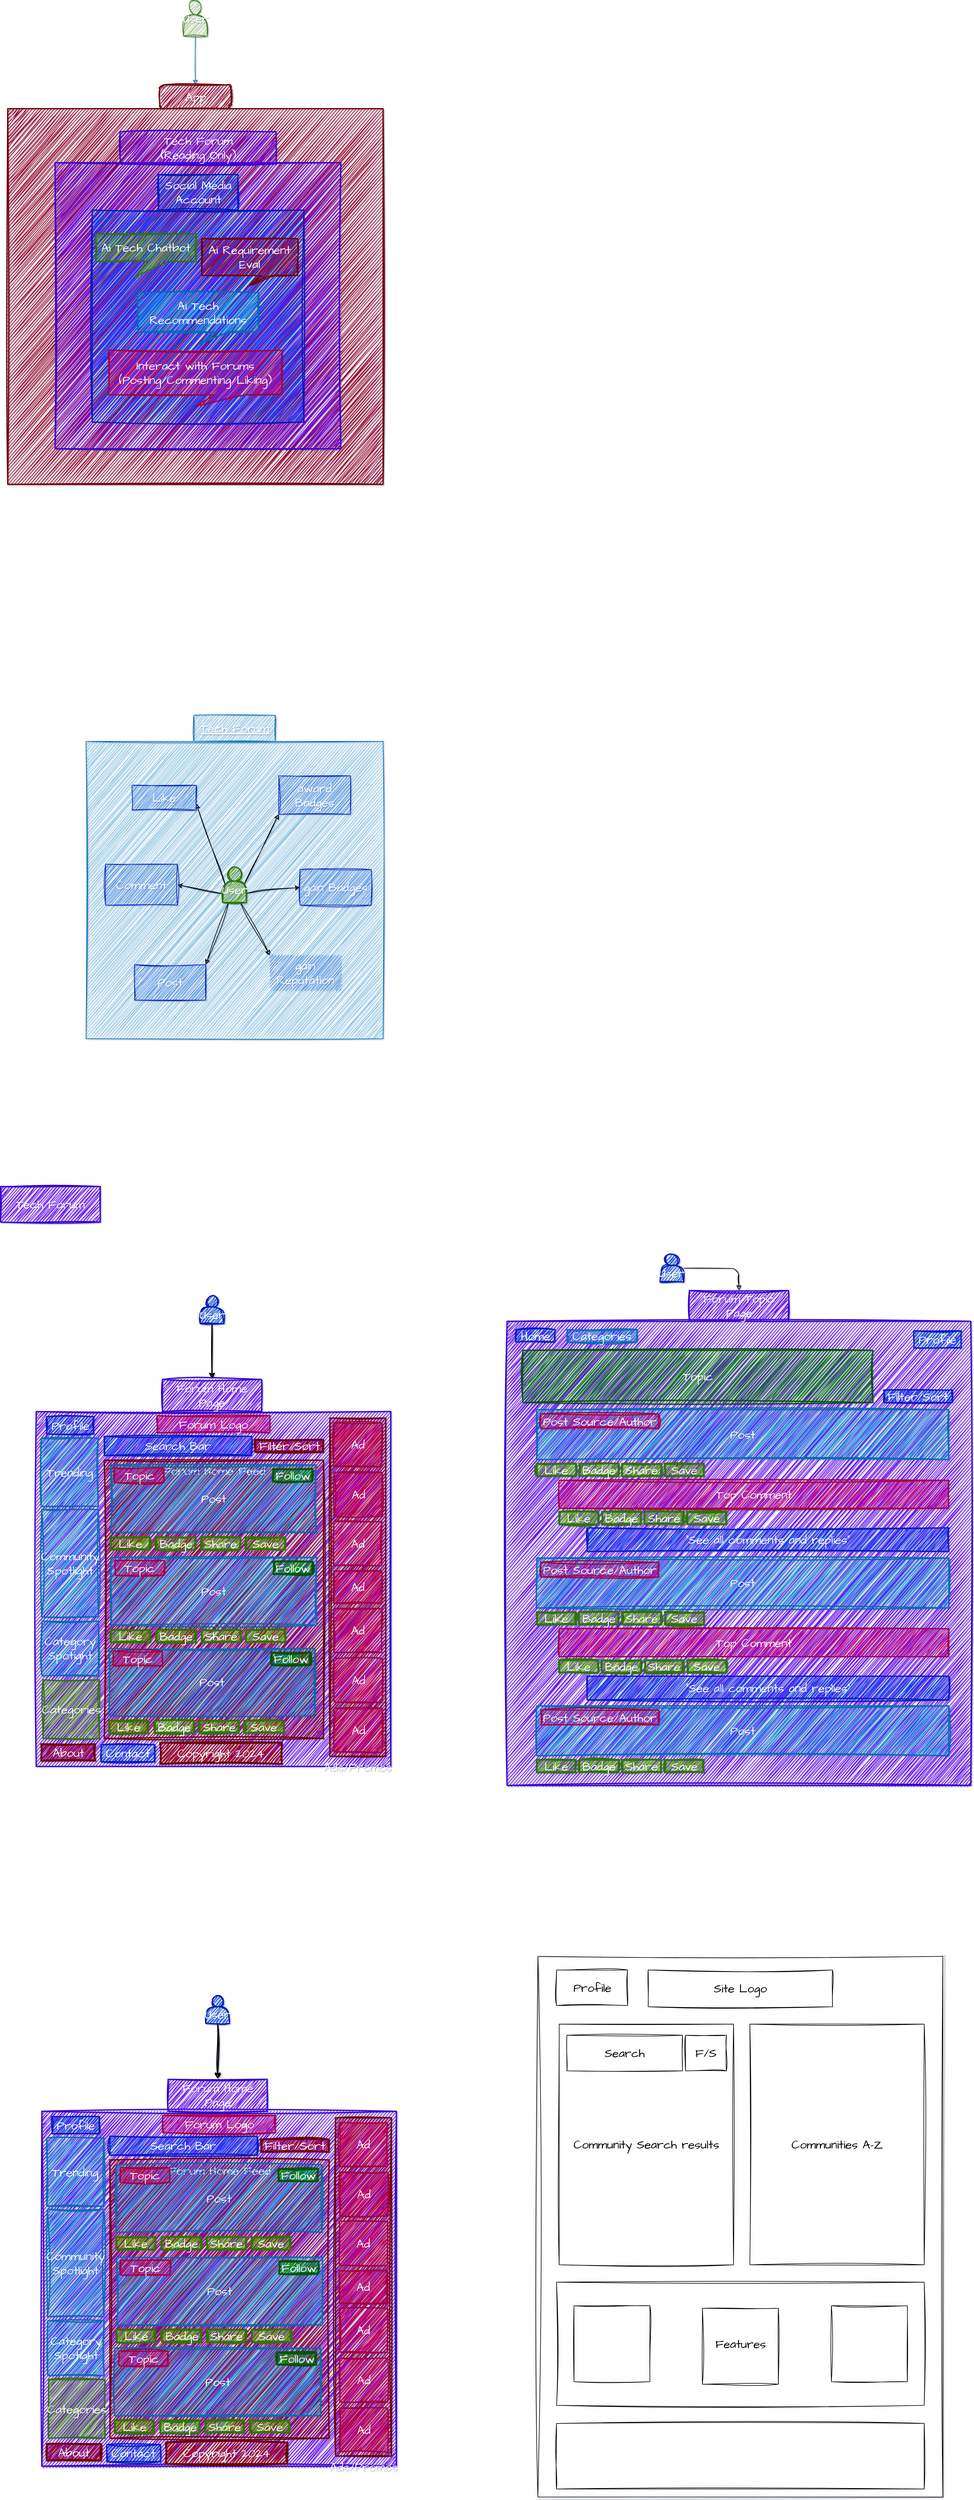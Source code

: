 <mxfile>
    <diagram id="mLU6Hb901BYpjnHmaQfX" name="Page-1">
        <mxGraphModel dx="459" dy="-33" grid="0" gridSize="24" guides="1" tooltips="1" connect="1" arrows="1" fold="1" page="1" pageScale="1" pageWidth="850" pageHeight="1100" math="0" shadow="1">
            <root>
                <mxCell id="0"/>
                <mxCell id="1" parent="0"/>
                <mxCell id="54" value="" style="whiteSpace=wrap;html=1;aspect=fixed;sketch=1;hachureGap=4;jiggle=2;curveFitting=1;fontFamily=Architects Daughter;fontSource=https%3A%2F%2Ffonts.googleapis.com%2Fcss%3Ffamily%3DArchitects%2BDaughter;fontSize=20;fillColor=#6a00ff;fontColor=#ffffff;strokeColor=#3700CC;strokeWidth=2;labelPosition=center;verticalLabelPosition=middle;align=center;verticalAlign=middle;movable=1;resizable=1;rotatable=1;deletable=1;editable=1;connectable=1;" parent="1" vertex="1">
                    <mxGeometry x="108" y="3575" width="598" height="598" as="geometry"/>
                </mxCell>
                <mxCell id="56" value="Ads/Promos" style="rounded=0;sketch=1;hachureGap=4;jiggle=2;curveFitting=1;fontFamily=Architects Daughter;fontSource=https%3A%2F%2Ffonts.googleapis.com%2Fcss%3Ffamily%3DArchitects%2BDaughter;fontSize=20;strokeWidth=2;fillColor=#a20025;fontColor=#ffffff;strokeColor=#6F0000;whiteSpace=wrap;html=1;labelPosition=center;verticalLabelPosition=bottom;align=center;verticalAlign=top;movable=1;resizable=1;rotatable=1;deletable=1;editable=1;connectable=1;" parent="1" vertex="1">
                    <mxGeometry x="603.25" y="3586" width="94.25" height="570" as="geometry"/>
                </mxCell>
                <mxCell id="29" value="" style="whiteSpace=wrap;html=1;aspect=fixed;sketch=1;hachureGap=4;jiggle=2;curveFitting=1;fontFamily=Architects Daughter;fontSource=https%3A%2F%2Ffonts.googleapis.com%2Fcss%3Ffamily%3DArchitects%2BDaughter;fontSize=20;fillColor=#1ba1e2;fontColor=#ffffff;strokeColor=#006EAF;" parent="1" vertex="1">
                    <mxGeometry x="192" y="2446" width="501" height="501" as="geometry"/>
                </mxCell>
                <mxCell id="18" value="" style="edgeStyle=none;sketch=1;hachureGap=4;jiggle=2;curveFitting=1;html=1;shadow=0;fontFamily=Architects Daughter;fontSource=https%3A%2F%2Ffonts.googleapis.com%2Fcss%3Ffamily%3DArchitects%2BDaughter;fontSize=16;fillColor=#1ba1e2;strokeColor=#006EAF;" parent="1" source="8" target="13" edge="1">
                    <mxGeometry relative="1" as="geometry"/>
                </mxCell>
                <mxCell id="8" value="User" style="shape=actor;whiteSpace=wrap;html=1;sketch=1;hachureGap=4;jiggle=2;curveFitting=1;fontFamily=Architects Daughter;fontSource=https%3A%2F%2Ffonts.googleapis.com%2Fcss%3Ffamily%3DArchitects%2BDaughter;fontSize=20;fillColor=#60a917;fontColor=#ffffff;strokeColor=#2D7600;" parent="1" vertex="1">
                    <mxGeometry x="356.5" y="1198" width="40" height="60" as="geometry"/>
                </mxCell>
                <mxCell id="13" value="App" style="rounded=1;whiteSpace=wrap;html=1;sketch=1;hachureGap=4;jiggle=2;curveFitting=1;fontFamily=Architects Daughter;fontSource=https%3A%2F%2Ffonts.googleapis.com%2Fcss%3Ffamily%3DArchitects%2BDaughter;fontSize=20;fillColor=#a20025;fontColor=#ffffff;strokeColor=#6F0000;strokeWidth=2;" parent="1" vertex="1">
                    <mxGeometry x="316.5" y="1340" width="120" height="40" as="geometry"/>
                </mxCell>
                <mxCell id="26" value="" style="whiteSpace=wrap;html=1;aspect=fixed;sketch=1;hachureGap=4;jiggle=2;curveFitting=1;fontFamily=Architects Daughter;fontSource=https%3A%2F%2Ffonts.googleapis.com%2Fcss%3Ffamily%3DArchitects%2BDaughter;fontSize=20;fillColor=#a20025;fontColor=#ffffff;strokeColor=#6F0000;strokeWidth=2;" parent="1" vertex="1">
                    <mxGeometry x="60" y="1380" width="633" height="633" as="geometry"/>
                </mxCell>
                <mxCell id="19" value="" style="whiteSpace=wrap;html=1;aspect=fixed;sketch=1;hachureGap=4;jiggle=2;curveFitting=1;fontFamily=Architects Daughter;fontSource=https%3A%2F%2Ffonts.googleapis.com%2Fcss%3Ffamily%3DArchitects%2BDaughter;fontSize=20;fillColor=#6a00ff;fontColor=#ffffff;strokeColor=#3700CC;strokeWidth=2;" parent="1" vertex="1">
                    <mxGeometry x="139.75" y="1471" width="482" height="482" as="geometry"/>
                </mxCell>
                <mxCell id="20" value="Tech Forum&lt;br&gt;(Reading Only)" style="rounded=0;whiteSpace=wrap;html=1;sketch=1;hachureGap=4;jiggle=2;curveFitting=1;fontFamily=Architects Daughter;fontSource=https%3A%2F%2Ffonts.googleapis.com%2Fcss%3Ffamily%3DArchitects%2BDaughter;fontSize=20;fillColor=#6a00ff;fontColor=#ffffff;strokeColor=#3700CC;strokeWidth=2;" parent="1" vertex="1">
                    <mxGeometry x="249.5" y="1419" width="263" height="54.25" as="geometry"/>
                </mxCell>
                <mxCell id="22" value="Social Media Account" style="rounded=0;whiteSpace=wrap;html=1;sketch=1;hachureGap=4;jiggle=2;curveFitting=1;fontFamily=Architects Daughter;fontSource=https%3A%2F%2Ffonts.googleapis.com%2Fcss%3Ffamily%3DArchitects%2BDaughter;fontSize=20;fillColor=#0050ef;fontColor=#ffffff;strokeColor=#001DBC;strokeWidth=2;" parent="1" vertex="1">
                    <mxGeometry x="313.75" y="1491" width="134.5" height="60" as="geometry"/>
                </mxCell>
                <mxCell id="21" value="" style="whiteSpace=wrap;html=1;aspect=fixed;sketch=1;hachureGap=4;jiggle=2;curveFitting=1;fontFamily=Architects Daughter;fontSource=https%3A%2F%2Ffonts.googleapis.com%2Fcss%3Ffamily%3DArchitects%2BDaughter;fontSize=20;fillColor=#0050ef;fontColor=#ffffff;strokeColor=#001DBC;strokeWidth=2;" parent="1" vertex="1">
                    <mxGeometry x="202.5" y="1551" width="357" height="357" as="geometry"/>
                </mxCell>
                <mxCell id="24" value="Interact with Forums (Posting/Commenting/Liking)" style="shape=callout;whiteSpace=wrap;html=1;perimeter=calloutPerimeter;sketch=1;hachureGap=4;jiggle=2;curveFitting=1;fontFamily=Architects Daughter;fontSource=https%3A%2F%2Ffonts.googleapis.com%2Fcss%3Ffamily%3DArchitects%2BDaughter;fontSize=20;fillColor=#d80073;fontColor=#ffffff;strokeColor=#A50040;base=52;size=19;position=0.61;strokeWidth=2;" parent="1" vertex="1">
                    <mxGeometry x="230" y="1787" width="293" height="94" as="geometry"/>
                </mxCell>
                <mxCell id="11" value="Ai Tech Chatbot" style="shape=callout;whiteSpace=wrap;html=1;perimeter=calloutPerimeter;sketch=1;hachureGap=4;jiggle=2;curveFitting=1;fontFamily=Architects Daughter;fontSource=https%3A%2F%2Ffonts.googleapis.com%2Fcss%3Ffamily%3DArchitects%2BDaughter;fontSize=20;position2=0.39;size=27;position=0.52;fillColor=#60a917;fontColor=#ffffff;strokeColor=#2D7600;base=34;strokeWidth=2;" parent="1" vertex="1">
                    <mxGeometry x="208.25" y="1591" width="169.75" height="73.25" as="geometry"/>
                </mxCell>
                <mxCell id="23" value="Ai Tech Recommendations" style="shape=callout;whiteSpace=wrap;html=1;perimeter=calloutPerimeter;sketch=1;hachureGap=4;jiggle=2;curveFitting=1;fontFamily=Architects Daughter;fontSource=https%3A%2F%2Ffonts.googleapis.com%2Fcss%3Ffamily%3DArchitects%2BDaughter;fontSize=20;fillColor=#1ba1e2;fontColor=#ffffff;strokeColor=#006EAF;size=21;position=0.65;strokeWidth=2;" parent="1" vertex="1">
                    <mxGeometry x="279" y="1690" width="204" height="88" as="geometry"/>
                </mxCell>
                <mxCell id="27" value="Ai Requirement Eval" style="shape=callout;whiteSpace=wrap;html=1;perimeter=calloutPerimeter;sketch=1;hachureGap=4;jiggle=2;curveFitting=1;fontFamily=Architects Daughter;fontSource=https%3A%2F%2Ffonts.googleapis.com%2Fcss%3Ffamily%3DArchitects%2BDaughter;fontSize=20;fillColor=#a20025;fontColor=#ffffff;strokeColor=#6F0000;size=17;position=0.63;strokeWidth=2;" parent="1" vertex="1">
                    <mxGeometry x="387" y="1599" width="162" height="79.25" as="geometry"/>
                </mxCell>
                <mxCell id="47" style="edgeStyle=none;sketch=1;hachureGap=4;jiggle=2;curveFitting=1;html=1;exitX=0.9;exitY=0.5;exitDx=0;exitDy=0;exitPerimeter=0;shadow=0;fontFamily=Architects Daughter;fontSource=https%3A%2F%2Ffonts.googleapis.com%2Fcss%3Ffamily%3DArchitects%2BDaughter;fontSize=16;fontColor=#000000;entryX=0;entryY=1;entryDx=0;entryDy=0;" parent="1" source="32" target="42" edge="1">
                    <mxGeometry relative="1" as="geometry"/>
                </mxCell>
                <mxCell id="48" style="edgeStyle=none;sketch=1;hachureGap=4;jiggle=2;curveFitting=1;html=1;exitX=0.1;exitY=0.5;exitDx=0;exitDy=0;exitPerimeter=0;entryX=1;entryY=0.75;entryDx=0;entryDy=0;shadow=0;fontFamily=Architects Daughter;fontSource=https%3A%2F%2Ffonts.googleapis.com%2Fcss%3Ffamily%3DArchitects%2BDaughter;fontSize=16;fontColor=#000000;" parent="1" source="32" target="40" edge="1">
                    <mxGeometry relative="1" as="geometry"/>
                </mxCell>
                <mxCell id="49" style="edgeStyle=none;sketch=1;hachureGap=4;jiggle=2;curveFitting=1;html=1;exitX=0;exitY=0.75;exitDx=0;exitDy=0;entryX=1;entryY=0.5;entryDx=0;entryDy=0;shadow=0;fontFamily=Architects Daughter;fontSource=https%3A%2F%2Ffonts.googleapis.com%2Fcss%3Ffamily%3DArchitects%2BDaughter;fontSize=16;fontColor=#000000;" parent="1" source="32" target="41" edge="1">
                    <mxGeometry relative="1" as="geometry"/>
                </mxCell>
                <mxCell id="50" style="edgeStyle=none;sketch=1;hachureGap=4;jiggle=2;curveFitting=1;html=1;exitX=1;exitY=0.75;exitDx=0;exitDy=0;entryX=0;entryY=0.5;entryDx=0;entryDy=0;shadow=0;fontFamily=Architects Daughter;fontSource=https%3A%2F%2Ffonts.googleapis.com%2Fcss%3Ffamily%3DArchitects%2BDaughter;fontSize=16;fontColor=#000000;" parent="1" source="32" target="44" edge="1">
                    <mxGeometry relative="1" as="geometry"/>
                </mxCell>
                <mxCell id="51" style="edgeStyle=none;sketch=1;hachureGap=4;jiggle=2;curveFitting=1;html=1;exitX=0.75;exitY=1;exitDx=0;exitDy=0;entryX=0;entryY=0;entryDx=0;entryDy=0;shadow=0;fontFamily=Architects Daughter;fontSource=https%3A%2F%2Ffonts.googleapis.com%2Fcss%3Ffamily%3DArchitects%2BDaughter;fontSize=16;fontColor=#000000;" parent="1" source="32" target="43" edge="1">
                    <mxGeometry relative="1" as="geometry"/>
                </mxCell>
                <mxCell id="52" style="edgeStyle=none;sketch=1;hachureGap=4;jiggle=2;curveFitting=1;html=1;exitX=0.25;exitY=1;exitDx=0;exitDy=0;entryX=1;entryY=0;entryDx=0;entryDy=0;shadow=0;fontFamily=Architects Daughter;fontSource=https%3A%2F%2Ffonts.googleapis.com%2Fcss%3Ffamily%3DArchitects%2BDaughter;fontSize=16;fontColor=#000000;" parent="1" source="32" target="45" edge="1">
                    <mxGeometry relative="1" as="geometry"/>
                </mxCell>
                <mxCell id="32" value="&lt;p style=&quot;line-height: 120%;&quot;&gt;User&lt;/p&gt;" style="shape=actor;html=1;sketch=1;hachureGap=4;jiggle=2;curveFitting=1;fontFamily=Architects Daughter;fontSource=https%3A%2F%2Ffonts.googleapis.com%2Fcss%3Ffamily%3DArchitects%2BDaughter;fontSize=20;fillColor=#60a917;fontColor=#ffffff;strokeColor=#2D7600;fontStyle=0;labelPosition=center;verticalLabelPosition=middle;align=center;verticalAlign=top;spacing=2;whiteSpace=wrap;gradientColor=none;strokeWidth=2;" parent="1" vertex="1">
                    <mxGeometry x="422.5" y="2657.5" width="40" height="60" as="geometry"/>
                </mxCell>
                <mxCell id="40" value="Like" style="rounded=0;whiteSpace=wrap;html=1;sketch=1;hachureGap=4;jiggle=2;curveFitting=1;fontFamily=Architects Daughter;fontSource=https%3A%2F%2Ffonts.googleapis.com%2Fcss%3Ffamily%3DArchitects%2BDaughter;fontSize=20;shadow=0;fontColor=#ffffff;fillColor=#0050ef;strokeColor=#001DBC;gradientColor=none;" parent="1" vertex="1">
                    <mxGeometry x="269.63" y="2520" width="108.37" height="42" as="geometry"/>
                </mxCell>
                <mxCell id="41" value="Comment" style="rounded=0;whiteSpace=wrap;html=1;sketch=1;hachureGap=4;jiggle=2;curveFitting=1;fontFamily=Architects Daughter;fontSource=https%3A%2F%2Ffonts.googleapis.com%2Fcss%3Ffamily%3DArchitects%2BDaughter;fontSize=20;shadow=0;fontColor=#ffffff;fillColor=#0050ef;strokeColor=#001DBC;gradientColor=none;" parent="1" vertex="1">
                    <mxGeometry x="225" y="2653" width="121" height="69" as="geometry"/>
                </mxCell>
                <mxCell id="42" value="award Badges" style="rounded=0;whiteSpace=wrap;html=1;sketch=1;hachureGap=4;jiggle=2;curveFitting=1;fontFamily=Architects Daughter;fontSource=https%3A%2F%2Ffonts.googleapis.com%2Fcss%3Ffamily%3DArchitects%2BDaughter;fontSize=20;shadow=0;fontColor=#ffffff;fillColor=#0050ef;strokeColor=#001DBC;gradientColor=none;" parent="1" vertex="1">
                    <mxGeometry x="517" y="2504" width="121" height="65" as="geometry"/>
                </mxCell>
                <mxCell id="43" value="gain Reputation" style="rounded=0;whiteSpace=wrap;html=1;shadow=0;sketch=1;hachureGap=4;jiggle=2;curveFitting=1;fontFamily=Architects Daughter;fontSource=https%3A%2F%2Ffonts.googleapis.com%2Fcss%3Ffamily%3DArchitects%2BDaughter;fontSize=20;fontColor=#ffffff;fillColor=#0050ef;strokeColor=none;gradientColor=none;" parent="1" vertex="1">
                    <mxGeometry x="502" y="2806" width="120" height="60" as="geometry"/>
                </mxCell>
                <mxCell id="44" value="gain Badges" style="rounded=0;whiteSpace=wrap;html=1;shadow=0;sketch=1;hachureGap=4;jiggle=2;curveFitting=1;fontFamily=Architects Daughter;fontSource=https%3A%2F%2Ffonts.googleapis.com%2Fcss%3Ffamily%3DArchitects%2BDaughter;fontSize=20;fontColor=#ffffff;fillColor=#0050ef;strokeColor=#001DBC;gradientColor=none;strokeWidth=1;" parent="1" vertex="1">
                    <mxGeometry x="553" y="2662" width="120" height="60" as="geometry"/>
                </mxCell>
                <mxCell id="45" value="Post" style="rounded=0;whiteSpace=wrap;html=1;shadow=0;sketch=1;hachureGap=4;jiggle=2;curveFitting=1;fontFamily=Architects Daughter;fontSource=https%3A%2F%2Ffonts.googleapis.com%2Fcss%3Ffamily%3DArchitects%2BDaughter;fontSize=20;fontColor=#ffffff;fillColor=#0050ef;strokeColor=#001DBC;gradientColor=none;" parent="1" vertex="1">
                    <mxGeometry x="274" y="2822" width="120" height="60" as="geometry"/>
                </mxCell>
                <mxCell id="53" value="Tech Forum" style="rounded=0;whiteSpace=wrap;html=1;shadow=0;sketch=1;hachureGap=4;jiggle=2;curveFitting=1;fontFamily=Architects Daughter;fontSource=https%3A%2F%2Ffonts.googleapis.com%2Fcss%3Ffamily%3DArchitects%2BDaughter;fontSize=20;fontColor=#ffffff;fillColor=#1ba1e2;strokeColor=#006EAF;fontStyle=4" parent="1" vertex="1">
                    <mxGeometry x="373.75" y="2402" width="137.5" height="44" as="geometry"/>
                </mxCell>
                <mxCell id="55" value="Tech Forum" style="rounded=0;whiteSpace=wrap;html=1;sketch=1;hachureGap=4;jiggle=2;curveFitting=1;fontFamily=Architects Daughter;fontSource=https%3A%2F%2Ffonts.googleapis.com%2Fcss%3Ffamily%3DArchitects%2BDaughter;fontSize=20;fillColor=#6a00ff;fontColor=#ffffff;strokeColor=#3700CC;strokeWidth=2;" parent="1" vertex="1">
                    <mxGeometry x="48" y="3196" width="168" height="60" as="geometry"/>
                </mxCell>
                <mxCell id="59" value="Forum Home Feed" style="rounded=0;whiteSpace=wrap;html=1;sketch=1;hachureGap=4;jiggle=2;curveFitting=1;fontFamily=Architects Daughter;fontSource=https%3A%2F%2Ffonts.googleapis.com%2Fcss%3Ffamily%3DArchitects%2BDaughter;fontSize=20;strokeWidth=2;movable=1;resizable=1;rotatable=1;deletable=1;editable=1;connectable=1;fillColor=#a20025;fontColor=#ffffff;strokeColor=#6F0000;verticalAlign=top;labelPosition=center;verticalLabelPosition=middle;align=center;fontStyle=0" parent="1" vertex="1">
                    <mxGeometry x="222.75" y="3657" width="369.75" height="469" as="geometry"/>
                </mxCell>
                <mxCell id="91" value="" style="edgeStyle=none;sketch=1;hachureGap=4;jiggle=2;curveFitting=1;html=1;fontFamily=Architects Daughter;fontSource=https%3A%2F%2Ffonts.googleapis.com%2Fcss%3Ffamily%3DArchitects%2BDaughter;fontSize=16;entryX=0.5;entryY=0;entryDx=0;entryDy=0;strokeWidth=2;movable=1;resizable=1;rotatable=1;deletable=1;editable=1;connectable=1;" parent="1" source="71" target="87" edge="1">
                    <mxGeometry relative="1" as="geometry">
                        <Array as="points"/>
                    </mxGeometry>
                </mxCell>
                <mxCell id="71" value="User" style="shape=actor;whiteSpace=wrap;html=1;sketch=1;hachureGap=4;jiggle=2;curveFitting=1;strokeWidth=2;fontFamily=Architects Daughter;fontSource=https%3A%2F%2Ffonts.googleapis.com%2Fcss%3Ffamily%3DArchitects%2BDaughter;fontSize=20;fillColor=#0050ef;fontColor=#ffffff;strokeColor=#001DBC;labelPosition=center;verticalLabelPosition=middle;align=center;verticalAlign=bottom;movable=1;resizable=1;rotatable=1;deletable=1;editable=1;connectable=1;" parent="1" vertex="1">
                    <mxGeometry x="384.5" y="3380" width="40" height="47" as="geometry"/>
                </mxCell>
                <mxCell id="72" value="Categories" style="rounded=0;whiteSpace=wrap;html=1;sketch=1;hachureGap=4;jiggle=2;curveFitting=1;fontFamily=Architects Daughter;fontSource=https%3A%2F%2Ffonts.googleapis.com%2Fcss%3Ffamily%3DArchitects%2BDaughter;fontSize=20;strokeWidth=2;movable=1;resizable=1;rotatable=1;deletable=1;editable=1;connectable=1;fillColor=#60a917;fontColor=#ffffff;strokeColor=#2D7600;" parent="1" vertex="1">
                    <mxGeometry x="119.5" y="4027" width="95" height="99" as="geometry"/>
                </mxCell>
                <mxCell id="74" value="Search Bar" style="rounded=0;whiteSpace=wrap;html=1;sketch=1;hachureGap=4;jiggle=2;curveFitting=1;fontFamily=Architects Daughter;fontSource=https%3A%2F%2Ffonts.googleapis.com%2Fcss%3Ffamily%3DArchitects%2BDaughter;fontSize=20;strokeWidth=2;fillColor=#0050ef;fontColor=#ffffff;strokeColor=#001DBC;movable=1;resizable=1;rotatable=1;deletable=1;editable=1;connectable=1;" parent="1" vertex="1">
                    <mxGeometry x="222.75" y="3617" width="248.25" height="32" as="geometry"/>
                </mxCell>
                <mxCell id="75" value="Filter/Sort" style="rounded=0;whiteSpace=wrap;html=1;sketch=1;hachureGap=4;jiggle=2;curveFitting=1;fontFamily=Architects Daughter;fontSource=https%3A%2F%2Ffonts.googleapis.com%2Fcss%3Ffamily%3DArchitects%2BDaughter;fontSize=20;strokeWidth=3;fillColor=#a20025;fontColor=#ffffff;strokeColor=#6F0000;movable=1;resizable=1;rotatable=1;deletable=1;editable=1;connectable=1;" parent="1" vertex="1">
                    <mxGeometry x="477.5" y="3622.5" width="114.5" height="21" as="geometry"/>
                </mxCell>
                <mxCell id="81" value="About" style="rounded=0;whiteSpace=wrap;html=1;sketch=1;hachureGap=4;jiggle=2;curveFitting=1;fontFamily=Architects Daughter;fontSource=https%3A%2F%2Ffonts.googleapis.com%2Fcss%3Ffamily%3DArchitects%2BDaughter;fontSize=20;strokeWidth=3;movable=1;resizable=1;rotatable=1;deletable=1;editable=1;connectable=1;fillColor=#a20025;fontColor=#ffffff;strokeColor=#6F0000;" parent="1" vertex="1">
                    <mxGeometry x="116.5" y="4135.5" width="91.25" height="28" as="geometry"/>
                </mxCell>
                <mxCell id="82" value="Contact" style="rounded=0;whiteSpace=wrap;html=1;sketch=1;hachureGap=4;jiggle=2;curveFitting=1;fontFamily=Architects Daughter;fontSource=https%3A%2F%2Ffonts.googleapis.com%2Fcss%3Ffamily%3DArchitects%2BDaughter;fontSize=20;strokeWidth=2;movable=1;resizable=1;rotatable=1;deletable=1;editable=1;connectable=1;fillColor=#0050ef;fontColor=#ffffff;strokeColor=#001DBC;" parent="1" vertex="1">
                    <mxGeometry x="217.75" y="4136.5" width="90.25" height="29" as="geometry"/>
                </mxCell>
                <mxCell id="83" value="Profile" style="rounded=0;whiteSpace=wrap;html=1;sketch=1;hachureGap=4;jiggle=2;curveFitting=1;fontFamily=Architects Daughter;fontSource=https%3A%2F%2Ffonts.googleapis.com%2Fcss%3Ffamily%3DArchitects%2BDaughter;fontSize=20;strokeWidth=2;fillColor=#0050ef;fontColor=#ffffff;strokeColor=#001DBC;movable=1;resizable=1;rotatable=1;deletable=1;editable=1;connectable=1;" parent="1" vertex="1">
                    <mxGeometry x="125.5" y="3584" width="80" height="29" as="geometry"/>
                </mxCell>
                <mxCell id="86" value="Copyright 2024" style="rounded=0;whiteSpace=wrap;html=1;sketch=1;hachureGap=4;jiggle=2;curveFitting=1;fontFamily=Architects Daughter;fontSource=https%3A%2F%2Ffonts.googleapis.com%2Fcss%3Ffamily%3DArchitects%2BDaughter;fontSize=20;strokeWidth=3;movable=1;resizable=1;rotatable=1;deletable=1;editable=1;connectable=1;fillColor=#a20025;fontColor=#ffffff;strokeColor=#6F0000;" parent="1" vertex="1">
                    <mxGeometry x="317.06" y="4133" width="205.13" height="36" as="geometry"/>
                </mxCell>
                <mxCell id="87" value="Forum Home Page" style="rounded=0;whiteSpace=wrap;html=1;sketch=1;hachureGap=4;jiggle=2;curveFitting=1;fontFamily=Architects Daughter;fontSource=https%3A%2F%2Ffonts.googleapis.com%2Fcss%3Ffamily%3DArchitects%2BDaughter;fontSize=20;fillColor=#6a00ff;fontColor=#ffffff;strokeColor=#3700CC;strokeWidth=2;movable=1;resizable=1;rotatable=1;deletable=1;editable=1;connectable=1;" parent="1" vertex="1">
                    <mxGeometry x="321" y="3521" width="167" height="54" as="geometry"/>
                </mxCell>
                <mxCell id="88" value="Forum Logo" style="rounded=0;whiteSpace=wrap;html=1;sketch=1;hachureGap=4;jiggle=2;curveFitting=1;fontFamily=Architects Daughter;fontSource=https%3A%2F%2Ffonts.googleapis.com%2Fcss%3Ffamily%3DArchitects%2BDaughter;fontSize=20;strokeWidth=2;fillColor=#d80073;fontColor=#ffffff;strokeColor=#A50040;movable=1;resizable=1;rotatable=1;deletable=1;editable=1;connectable=1;" parent="1" vertex="1">
                    <mxGeometry x="312" y="3582" width="190" height="29" as="geometry"/>
                </mxCell>
                <mxCell id="89" value="Post" style="rounded=0;whiteSpace=wrap;html=1;sketch=1;hachureGap=4;jiggle=2;curveFitting=1;fontFamily=Architects Daughter;fontSource=https%3A%2F%2Ffonts.googleapis.com%2Fcss%3Ffamily%3DArchitects%2BDaughter;fontSize=20;strokeWidth=2;fillColor=#1ba1e2;fontColor=#ffffff;strokeColor=#006EAF;movable=1;resizable=1;rotatable=1;deletable=1;editable=1;connectable=1;labelPosition=center;verticalLabelPosition=middle;align=center;verticalAlign=middle;" parent="1" vertex="1">
                    <mxGeometry x="233.5" y="3665" width="347" height="114" as="geometry"/>
                </mxCell>
                <mxCell id="90" value="Community Spotlight" style="rounded=0;whiteSpace=wrap;html=1;sketch=1;hachureGap=4;jiggle=2;curveFitting=1;fontFamily=Architects Daughter;fontSource=https%3A%2F%2Ffonts.googleapis.com%2Fcss%3Ffamily%3DArchitects%2BDaughter;fontSize=20;strokeWidth=2;movable=1;resizable=1;rotatable=1;deletable=1;editable=1;connectable=1;fillColor=#1ba1e2;fontColor=#ffffff;strokeColor=#006EAF;" parent="1" vertex="1">
                    <mxGeometry x="117.5" y="3740" width="95" height="181" as="geometry"/>
                </mxCell>
                <mxCell id="95" value="Like" style="rounded=0;whiteSpace=wrap;html=1;sketch=1;hachureGap=4;jiggle=2;curveFitting=1;fontFamily=Architects Daughter;fontSource=https%3A%2F%2Ffonts.googleapis.com%2Fcss%3Ffamily%3DArchitects%2BDaughter;fontSize=20;strokeWidth=3;movable=1;resizable=1;rotatable=1;deletable=1;editable=1;connectable=1;fillColor=#60a917;fontColor=#ffffff;strokeColor=#2D7600;" parent="1" vertex="1">
                    <mxGeometry x="233.5" y="3787" width="66" height="21" as="geometry"/>
                </mxCell>
                <mxCell id="96" value="Badge" style="rounded=0;whiteSpace=wrap;html=1;sketch=1;hachureGap=4;jiggle=2;curveFitting=1;fontFamily=Architects Daughter;fontSource=https%3A%2F%2Ffonts.googleapis.com%2Fcss%3Ffamily%3DArchitects%2BDaughter;fontSize=20;strokeWidth=3;movable=1;resizable=1;rotatable=1;deletable=1;editable=1;connectable=1;fillColor=#60a917;fontColor=#ffffff;strokeColor=#2D7600;" parent="1" vertex="1">
                    <mxGeometry x="310.5" y="3787" width="66" height="21" as="geometry"/>
                </mxCell>
                <mxCell id="97" value="Share" style="rounded=0;whiteSpace=wrap;html=1;sketch=1;hachureGap=4;jiggle=2;curveFitting=1;fontFamily=Architects Daughter;fontSource=https%3A%2F%2Ffonts.googleapis.com%2Fcss%3Ffamily%3DArchitects%2BDaughter;fontSize=20;strokeWidth=3;movable=1;resizable=1;rotatable=1;deletable=1;editable=1;connectable=1;fillColor=#60a917;fontColor=#ffffff;strokeColor=#2D7600;" parent="1" vertex="1">
                    <mxGeometry x="386" y="3787" width="66" height="21" as="geometry"/>
                </mxCell>
                <mxCell id="98" value="Save" style="rounded=0;whiteSpace=wrap;html=1;sketch=1;hachureGap=4;jiggle=2;curveFitting=1;fontFamily=Architects Daughter;fontSource=https%3A%2F%2Ffonts.googleapis.com%2Fcss%3Ffamily%3DArchitects%2BDaughter;fontSize=20;strokeWidth=3;movable=1;resizable=1;rotatable=1;deletable=1;editable=1;connectable=1;fillColor=#60a917;fontColor=#ffffff;strokeColor=#2D7600;" parent="1" vertex="1">
                    <mxGeometry x="461.5" y="3787" width="66" height="21" as="geometry"/>
                </mxCell>
                <mxCell id="58" value="Topic" style="rounded=0;whiteSpace=wrap;html=1;sketch=1;hachureGap=4;jiggle=2;curveFitting=1;fontFamily=Architects Daughter;fontSource=https%3A%2F%2Ffonts.googleapis.com%2Fcss%3Ffamily%3DArchitects%2BDaughter;fontSize=20;strokeWidth=2;movable=1;resizable=1;rotatable=1;deletable=1;editable=1;connectable=1;fillColor=#d80073;fontColor=#ffffff;strokeColor=#A50040;" parent="1" vertex="1">
                    <mxGeometry x="240.5" y="3670" width="83" height="25" as="geometry"/>
                </mxCell>
                <mxCell id="119" value="" style="whiteSpace=wrap;html=1;aspect=fixed;sketch=1;hachureGap=4;jiggle=2;curveFitting=1;fontFamily=Architects Daughter;fontSource=https%3A%2F%2Ffonts.googleapis.com%2Fcss%3Ffamily%3DArchitects%2BDaughter;fontSize=20;fillColor=#6a00ff;fontColor=#ffffff;strokeColor=#3700CC;strokeWidth=2;labelPosition=center;verticalLabelPosition=middle;align=center;verticalAlign=middle;" parent="1" vertex="1">
                    <mxGeometry x="902" y="3423" width="782" height="782" as="geometry"/>
                </mxCell>
                <mxCell id="120" value="Forum Topic Page" style="rounded=0;whiteSpace=wrap;html=1;sketch=1;hachureGap=4;jiggle=2;curveFitting=1;fontFamily=Architects Daughter;fontSource=https%3A%2F%2Ffonts.googleapis.com%2Fcss%3Ffamily%3DArchitects%2BDaughter;fontSize=20;fillColor=#6a00ff;fontColor=#ffffff;strokeColor=#3700CC;strokeWidth=2;" parent="1" vertex="1">
                    <mxGeometry x="1209.5" y="3371" width="167" height="52" as="geometry"/>
                </mxCell>
                <mxCell id="122" value="" style="edgeStyle=none;sketch=1;hachureGap=4;jiggle=2;curveFitting=1;html=1;fontFamily=Architects Daughter;fontSource=https%3A%2F%2Ffonts.googleapis.com%2Fcss%3Ffamily%3DArchitects%2BDaughter;fontSize=16;entryX=0.5;entryY=0;entryDx=0;entryDy=0;" parent="1" source="121" target="120" edge="1">
                    <mxGeometry relative="1" as="geometry">
                        <Array as="points">
                            <mxPoint x="1293" y="3334"/>
                        </Array>
                    </mxGeometry>
                </mxCell>
                <mxCell id="121" value="User" style="shape=actor;whiteSpace=wrap;html=1;sketch=1;hachureGap=4;jiggle=2;curveFitting=1;strokeWidth=2;fontFamily=Architects Daughter;fontSource=https%3A%2F%2Ffonts.googleapis.com%2Fcss%3Ffamily%3DArchitects%2BDaughter;fontSize=20;fillColor=#0050ef;fontColor=#ffffff;strokeColor=#001DBC;labelPosition=center;verticalLabelPosition=middle;align=center;verticalAlign=bottom;" parent="1" vertex="1">
                    <mxGeometry x="1160" y="3310" width="40" height="47" as="geometry"/>
                </mxCell>
                <mxCell id="123" value="Home" style="rounded=0;whiteSpace=wrap;html=1;sketch=1;hachureGap=4;jiggle=2;curveFitting=1;fontFamily=Architects Daughter;fontSource=https%3A%2F%2Ffonts.googleapis.com%2Fcss%3Ffamily%3DArchitects%2BDaughter;fontSize=20;fillColor=#0050ef;fontColor=#ffffff;strokeColor=#001DBC;strokeWidth=2;" parent="1" vertex="1">
                    <mxGeometry x="917" y="3437" width="66" height="21" as="geometry"/>
                </mxCell>
                <mxCell id="124" value="Categories" style="rounded=0;whiteSpace=wrap;html=1;sketch=1;hachureGap=4;jiggle=2;curveFitting=1;fontFamily=Architects Daughter;fontSource=https%3A%2F%2Ffonts.googleapis.com%2Fcss%3Ffamily%3DArchitects%2BDaughter;fontSize=20;fillColor=#1ba1e2;fontColor=#ffffff;strokeColor=#006EAF;strokeWidth=2;" parent="1" vertex="1">
                    <mxGeometry x="1003" y="3437" width="118" height="21" as="geometry"/>
                </mxCell>
                <mxCell id="125" value="Profile" style="rounded=0;whiteSpace=wrap;html=1;sketch=1;hachureGap=4;jiggle=2;curveFitting=1;fontFamily=Architects Daughter;fontSource=https%3A%2F%2Ffonts.googleapis.com%2Fcss%3Ffamily%3DArchitects%2BDaughter;fontSize=20;strokeWidth=2;fillColor=#0050ef;fontColor=#ffffff;strokeColor=#001DBC;" parent="1" vertex="1">
                    <mxGeometry x="1588" y="3439" width="80" height="29" as="geometry"/>
                </mxCell>
                <mxCell id="126" value="Topic" style="rounded=0;whiteSpace=wrap;html=1;sketch=1;hachureGap=4;jiggle=2;curveFitting=1;fontFamily=Architects Daughter;fontSource=https%3A%2F%2Ffonts.googleapis.com%2Fcss%3Ffamily%3DArchitects%2BDaughter;fontSize=20;fillColor=#008a00;fontColor=#ffffff;strokeColor=#005700;strokeWidth=2;" parent="1" vertex="1">
                    <mxGeometry x="929" y="3472" width="590" height="88" as="geometry"/>
                </mxCell>
                <mxCell id="127" value="Filter/Sort" style="rounded=0;whiteSpace=wrap;html=1;sketch=1;hachureGap=4;jiggle=2;curveFitting=1;fontFamily=Architects Daughter;fontSource=https%3A%2F%2Ffonts.googleapis.com%2Fcss%3Ffamily%3DArchitects%2BDaughter;fontSize=20;fillColor=#0050ef;fontColor=#ffffff;strokeColor=#001DBC;strokeWidth=2;" parent="1" vertex="1">
                    <mxGeometry x="1537" y="3539" width="116" height="21" as="geometry"/>
                </mxCell>
                <mxCell id="128" value="Post" style="rounded=0;whiteSpace=wrap;html=1;sketch=1;hachureGap=4;jiggle=2;curveFitting=1;fontFamily=Architects Daughter;fontSource=https%3A%2F%2Ffonts.googleapis.com%2Fcss%3Ffamily%3DArchitects%2BDaughter;fontSize=20;fillColor=#1ba1e2;fontColor=#ffffff;strokeColor=#006EAF;strokeWidth=2;" parent="1" vertex="1">
                    <mxGeometry x="952" y="3572" width="695" height="84" as="geometry"/>
                </mxCell>
                <mxCell id="129" value="Post Source/Author" style="rounded=0;whiteSpace=wrap;html=1;sketch=1;hachureGap=4;jiggle=2;curveFitting=1;fontFamily=Architects Daughter;fontSource=https%3A%2F%2Ffonts.googleapis.com%2Fcss%3Ffamily%3DArchitects%2BDaughter;fontSize=20;fillColor=#d80073;fontColor=#ffffff;strokeColor=#A50040;strokeWidth=2;" parent="1" vertex="1">
                    <mxGeometry x="959" y="3579" width="199" height="25" as="geometry"/>
                </mxCell>
                <mxCell id="130" value="Like" style="rounded=0;whiteSpace=wrap;html=1;sketch=1;hachureGap=4;jiggle=2;curveFitting=1;fontFamily=Architects Daughter;fontSource=https%3A%2F%2Ffonts.googleapis.com%2Fcss%3Ffamily%3DArchitects%2BDaughter;fontSize=20;fillColor=#60a917;fontColor=#ffffff;strokeColor=#2D7600;strokeWidth=3;" parent="1" vertex="1">
                    <mxGeometry x="952" y="3663" width="66" height="21" as="geometry"/>
                </mxCell>
                <mxCell id="131" value="Badge" style="rounded=0;whiteSpace=wrap;html=1;sketch=1;hachureGap=4;jiggle=2;curveFitting=1;fontFamily=Architects Daughter;fontSource=https%3A%2F%2Ffonts.googleapis.com%2Fcss%3Ffamily%3DArchitects%2BDaughter;fontSize=20;fillColor=#60a917;fontColor=#ffffff;strokeColor=#2D7600;strokeWidth=3;" parent="1" vertex="1">
                    <mxGeometry x="1024" y="3663" width="66" height="21" as="geometry"/>
                </mxCell>
                <mxCell id="132" value="Share" style="rounded=0;whiteSpace=wrap;html=1;sketch=1;hachureGap=4;jiggle=2;curveFitting=1;fontFamily=Architects Daughter;fontSource=https%3A%2F%2Ffonts.googleapis.com%2Fcss%3Ffamily%3DArchitects%2BDaughter;fontSize=20;fillColor=#60a917;fontColor=#ffffff;strokeColor=#2D7600;strokeWidth=3;" parent="1" vertex="1">
                    <mxGeometry x="1096" y="3663" width="66" height="21" as="geometry"/>
                </mxCell>
                <mxCell id="133" value="Save" style="rounded=0;whiteSpace=wrap;html=1;sketch=1;hachureGap=4;jiggle=2;curveFitting=1;fontFamily=Architects Daughter;fontSource=https%3A%2F%2Ffonts.googleapis.com%2Fcss%3Ffamily%3DArchitects%2BDaughter;fontSize=20;fillColor=#60a917;fontColor=#ffffff;strokeColor=#2D7600;strokeWidth=3;" parent="1" vertex="1">
                    <mxGeometry x="1168" y="3663" width="66" height="21" as="geometry"/>
                </mxCell>
                <mxCell id="134" value="Top Comment" style="rounded=0;whiteSpace=wrap;html=1;sketch=1;hachureGap=4;jiggle=2;curveFitting=1;fontFamily=Architects Daughter;fontSource=https%3A%2F%2Ffonts.googleapis.com%2Fcss%3Ffamily%3DArchitects%2BDaughter;fontSize=20;fillColor=#d80073;fontColor=#ffffff;strokeColor=#A50040;strokeWidth=2;" parent="1" vertex="1">
                    <mxGeometry x="990" y="3691" width="657" height="47" as="geometry"/>
                </mxCell>
                <mxCell id="135" value="Like" style="rounded=0;whiteSpace=wrap;html=1;sketch=1;hachureGap=4;jiggle=2;curveFitting=1;fontFamily=Architects Daughter;fontSource=https%3A%2F%2Ffonts.googleapis.com%2Fcss%3Ffamily%3DArchitects%2BDaughter;fontSize=20;fillColor=#60a917;fontColor=#ffffff;strokeColor=#2D7600;strokeWidth=3;" parent="1" vertex="1">
                    <mxGeometry x="990" y="3744" width="66" height="21" as="geometry"/>
                </mxCell>
                <mxCell id="136" value="Badge" style="rounded=0;whiteSpace=wrap;html=1;sketch=1;hachureGap=4;jiggle=2;curveFitting=1;fontFamily=Architects Daughter;fontSource=https%3A%2F%2Ffonts.googleapis.com%2Fcss%3Ffamily%3DArchitects%2BDaughter;fontSize=20;fillColor=#60a917;fontColor=#ffffff;strokeColor=#2D7600;strokeWidth=3;" parent="1" vertex="1">
                    <mxGeometry x="1062" y="3744" width="66" height="21" as="geometry"/>
                </mxCell>
                <mxCell id="137" value="Share" style="rounded=0;whiteSpace=wrap;html=1;sketch=1;hachureGap=4;jiggle=2;curveFitting=1;fontFamily=Architects Daughter;fontSource=https%3A%2F%2Ffonts.googleapis.com%2Fcss%3Ffamily%3DArchitects%2BDaughter;fontSize=20;fillColor=#60a917;fontColor=#ffffff;strokeColor=#2D7600;strokeWidth=3;" parent="1" vertex="1">
                    <mxGeometry x="1134" y="3744" width="66" height="21" as="geometry"/>
                </mxCell>
                <mxCell id="138" value="Save" style="rounded=0;whiteSpace=wrap;html=1;sketch=1;hachureGap=4;jiggle=2;curveFitting=1;fontFamily=Architects Daughter;fontSource=https%3A%2F%2Ffonts.googleapis.com%2Fcss%3Ffamily%3DArchitects%2BDaughter;fontSize=20;fillColor=#60a917;fontColor=#ffffff;strokeColor=#2D7600;strokeWidth=3;" parent="1" vertex="1">
                    <mxGeometry x="1206" y="3744" width="66" height="21" as="geometry"/>
                </mxCell>
                <mxCell id="139" value="&quot;See all comments and replies&quot;" style="rounded=0;whiteSpace=wrap;html=1;sketch=1;hachureGap=4;jiggle=2;curveFitting=1;fontFamily=Architects Daughter;fontSource=https%3A%2F%2Ffonts.googleapis.com%2Fcss%3Ffamily%3DArchitects%2BDaughter;fontSize=20;fillColor=#0050ef;fontColor=#ffffff;strokeColor=#001DBC;strokeWidth=2;" parent="1" vertex="1">
                    <mxGeometry x="1037" y="3771" width="610" height="40" as="geometry"/>
                </mxCell>
                <mxCell id="152" value="Post" style="rounded=0;whiteSpace=wrap;html=1;sketch=1;hachureGap=4;jiggle=2;curveFitting=1;fontFamily=Architects Daughter;fontSource=https%3A%2F%2Ffonts.googleapis.com%2Fcss%3Ffamily%3DArchitects%2BDaughter;fontSize=20;fillColor=#1ba1e2;fontColor=#ffffff;strokeColor=#006EAF;strokeWidth=2;" parent="1" vertex="1">
                    <mxGeometry x="952" y="3822" width="695" height="84" as="geometry"/>
                </mxCell>
                <mxCell id="153" value="Post Source/Author" style="rounded=0;whiteSpace=wrap;html=1;sketch=1;hachureGap=4;jiggle=2;curveFitting=1;fontFamily=Architects Daughter;fontSource=https%3A%2F%2Ffonts.googleapis.com%2Fcss%3Ffamily%3DArchitects%2BDaughter;fontSize=20;fillColor=#d80073;fontColor=#ffffff;strokeColor=#A50040;strokeWidth=2;" parent="1" vertex="1">
                    <mxGeometry x="959" y="3829" width="199" height="25" as="geometry"/>
                </mxCell>
                <mxCell id="154" value="Like" style="rounded=0;whiteSpace=wrap;html=1;sketch=1;hachureGap=4;jiggle=2;curveFitting=1;fontFamily=Architects Daughter;fontSource=https%3A%2F%2Ffonts.googleapis.com%2Fcss%3Ffamily%3DArchitects%2BDaughter;fontSize=20;fillColor=#60a917;fontColor=#ffffff;strokeColor=#2D7600;strokeWidth=3;" parent="1" vertex="1">
                    <mxGeometry x="952" y="3913" width="66" height="21" as="geometry"/>
                </mxCell>
                <mxCell id="155" value="Badge" style="rounded=0;whiteSpace=wrap;html=1;sketch=1;hachureGap=4;jiggle=2;curveFitting=1;fontFamily=Architects Daughter;fontSource=https%3A%2F%2Ffonts.googleapis.com%2Fcss%3Ffamily%3DArchitects%2BDaughter;fontSize=20;fillColor=#60a917;fontColor=#ffffff;strokeColor=#2D7600;strokeWidth=3;" parent="1" vertex="1">
                    <mxGeometry x="1024" y="3913" width="66" height="21" as="geometry"/>
                </mxCell>
                <mxCell id="156" value="Share" style="rounded=0;whiteSpace=wrap;html=1;sketch=1;hachureGap=4;jiggle=2;curveFitting=1;fontFamily=Architects Daughter;fontSource=https%3A%2F%2Ffonts.googleapis.com%2Fcss%3Ffamily%3DArchitects%2BDaughter;fontSize=20;fillColor=#60a917;fontColor=#ffffff;strokeColor=#2D7600;strokeWidth=3;" parent="1" vertex="1">
                    <mxGeometry x="1096" y="3913" width="66" height="21" as="geometry"/>
                </mxCell>
                <mxCell id="157" value="Save" style="rounded=0;whiteSpace=wrap;html=1;sketch=1;hachureGap=4;jiggle=2;curveFitting=1;fontFamily=Architects Daughter;fontSource=https%3A%2F%2Ffonts.googleapis.com%2Fcss%3Ffamily%3DArchitects%2BDaughter;fontSize=20;fillColor=#60a917;fontColor=#ffffff;strokeColor=#2D7600;strokeWidth=3;" parent="1" vertex="1">
                    <mxGeometry x="1168" y="3913" width="66" height="21" as="geometry"/>
                </mxCell>
                <mxCell id="158" value="Top Comment" style="rounded=0;whiteSpace=wrap;html=1;sketch=1;hachureGap=4;jiggle=2;curveFitting=1;fontFamily=Architects Daughter;fontSource=https%3A%2F%2Ffonts.googleapis.com%2Fcss%3Ffamily%3DArchitects%2BDaughter;fontSize=20;fillColor=#d80073;fontColor=#ffffff;strokeColor=#A50040;strokeWidth=2;" parent="1" vertex="1">
                    <mxGeometry x="990" y="3941" width="657" height="47" as="geometry"/>
                </mxCell>
                <mxCell id="159" value="Like" style="rounded=0;whiteSpace=wrap;html=1;sketch=1;hachureGap=4;jiggle=2;curveFitting=1;fontFamily=Architects Daughter;fontSource=https%3A%2F%2Ffonts.googleapis.com%2Fcss%3Ffamily%3DArchitects%2BDaughter;fontSize=20;fillColor=#60a917;fontColor=#ffffff;strokeColor=#2D7600;strokeWidth=3;" parent="1" vertex="1">
                    <mxGeometry x="990" y="3994" width="66" height="21" as="geometry"/>
                </mxCell>
                <mxCell id="160" value="Badge" style="rounded=0;whiteSpace=wrap;html=1;sketch=1;hachureGap=4;jiggle=2;curveFitting=1;fontFamily=Architects Daughter;fontSource=https%3A%2F%2Ffonts.googleapis.com%2Fcss%3Ffamily%3DArchitects%2BDaughter;fontSize=20;fillColor=#60a917;fontColor=#ffffff;strokeColor=#2D7600;strokeWidth=3;" parent="1" vertex="1">
                    <mxGeometry x="1062" y="3994" width="66" height="21" as="geometry"/>
                </mxCell>
                <mxCell id="161" value="Share" style="rounded=0;whiteSpace=wrap;html=1;sketch=1;hachureGap=4;jiggle=2;curveFitting=1;fontFamily=Architects Daughter;fontSource=https%3A%2F%2Ffonts.googleapis.com%2Fcss%3Ffamily%3DArchitects%2BDaughter;fontSize=20;fillColor=#60a917;fontColor=#ffffff;strokeColor=#2D7600;strokeWidth=3;" parent="1" vertex="1">
                    <mxGeometry x="1134" y="3994" width="66" height="21" as="geometry"/>
                </mxCell>
                <mxCell id="162" value="Save" style="rounded=0;whiteSpace=wrap;html=1;sketch=1;hachureGap=4;jiggle=2;curveFitting=1;fontFamily=Architects Daughter;fontSource=https%3A%2F%2Ffonts.googleapis.com%2Fcss%3Ffamily%3DArchitects%2BDaughter;fontSize=20;fillColor=#60a917;fontColor=#ffffff;strokeColor=#2D7600;strokeWidth=3;" parent="1" vertex="1">
                    <mxGeometry x="1206" y="3994" width="66" height="21" as="geometry"/>
                </mxCell>
                <mxCell id="163" value="&quot;See all comments and replies&quot;" style="rounded=0;whiteSpace=wrap;html=1;sketch=1;hachureGap=4;jiggle=2;curveFitting=1;fontFamily=Architects Daughter;fontSource=https%3A%2F%2Ffonts.googleapis.com%2Fcss%3Ffamily%3DArchitects%2BDaughter;fontSize=20;strokeWidth=2;fillColor=#0050ef;fontColor=#ffffff;strokeColor=#001DBC;" parent="1" vertex="1">
                    <mxGeometry x="1037" y="4021" width="610" height="40" as="geometry"/>
                </mxCell>
                <mxCell id="164" value="Post" style="rounded=0;whiteSpace=wrap;html=1;sketch=1;hachureGap=4;jiggle=2;curveFitting=1;fontFamily=Architects Daughter;fontSource=https%3A%2F%2Ffonts.googleapis.com%2Fcss%3Ffamily%3DArchitects%2BDaughter;fontSize=20;strokeWidth=2;fillColor=#1ba1e2;fontColor=#ffffff;strokeColor=#006EAF;" parent="1" vertex="1">
                    <mxGeometry x="952" y="4071" width="695" height="84" as="geometry"/>
                </mxCell>
                <mxCell id="165" value="Post Source/Author" style="rounded=0;whiteSpace=wrap;html=1;sketch=1;hachureGap=4;jiggle=2;curveFitting=1;fontFamily=Architects Daughter;fontSource=https%3A%2F%2Ffonts.googleapis.com%2Fcss%3Ffamily%3DArchitects%2BDaughter;fontSize=20;fillColor=#d80073;fontColor=#ffffff;strokeColor=#A50040;strokeWidth=2;" parent="1" vertex="1">
                    <mxGeometry x="959" y="4078" width="199" height="25" as="geometry"/>
                </mxCell>
                <mxCell id="166" value="Like" style="rounded=0;whiteSpace=wrap;html=1;sketch=1;hachureGap=4;jiggle=2;curveFitting=1;fontFamily=Architects Daughter;fontSource=https%3A%2F%2Ffonts.googleapis.com%2Fcss%3Ffamily%3DArchitects%2BDaughter;fontSize=20;fillColor=#60a917;fontColor=#ffffff;strokeColor=#2D7600;strokeWidth=3;" parent="1" vertex="1">
                    <mxGeometry x="952" y="4162" width="66" height="21" as="geometry"/>
                </mxCell>
                <mxCell id="167" value="Badge" style="rounded=0;whiteSpace=wrap;html=1;sketch=1;hachureGap=4;jiggle=2;curveFitting=1;fontFamily=Architects Daughter;fontSource=https%3A%2F%2Ffonts.googleapis.com%2Fcss%3Ffamily%3DArchitects%2BDaughter;fontSize=20;fillColor=#60a917;fontColor=#ffffff;strokeColor=#2D7600;strokeWidth=3;" parent="1" vertex="1">
                    <mxGeometry x="1024" y="4162" width="66" height="21" as="geometry"/>
                </mxCell>
                <mxCell id="168" value="Share" style="rounded=0;whiteSpace=wrap;html=1;sketch=1;hachureGap=4;jiggle=2;curveFitting=1;fontFamily=Architects Daughter;fontSource=https%3A%2F%2Ffonts.googleapis.com%2Fcss%3Ffamily%3DArchitects%2BDaughter;fontSize=20;fillColor=#60a917;fontColor=#ffffff;strokeColor=#2D7600;strokeWidth=3;" parent="1" vertex="1">
                    <mxGeometry x="1096" y="4162" width="66" height="21" as="geometry"/>
                </mxCell>
                <mxCell id="169" value="Save" style="rounded=0;whiteSpace=wrap;html=1;sketch=1;hachureGap=4;jiggle=2;curveFitting=1;fontFamily=Architects Daughter;fontSource=https%3A%2F%2Ffonts.googleapis.com%2Fcss%3Ffamily%3DArchitects%2BDaughter;fontSize=20;fillColor=#60a917;fontColor=#ffffff;strokeColor=#2D7600;strokeWidth=3;" parent="1" vertex="1">
                    <mxGeometry x="1168" y="4162" width="66" height="21" as="geometry"/>
                </mxCell>
                <mxCell id="180" value="Post" style="rounded=0;whiteSpace=wrap;html=1;sketch=1;hachureGap=4;jiggle=2;curveFitting=1;fontFamily=Architects Daughter;fontSource=https%3A%2F%2Ffonts.googleapis.com%2Fcss%3Ffamily%3DArchitects%2BDaughter;fontSize=20;strokeWidth=2;fillColor=#1ba1e2;fontColor=#ffffff;strokeColor=#006EAF;movable=1;resizable=1;rotatable=1;deletable=1;editable=1;connectable=1;" parent="1" vertex="1">
                    <mxGeometry x="234.12" y="3821" width="347" height="114" as="geometry"/>
                </mxCell>
                <mxCell id="181" value="Like" style="rounded=0;whiteSpace=wrap;html=1;sketch=1;hachureGap=4;jiggle=2;curveFitting=1;fontFamily=Architects Daughter;fontSource=https%3A%2F%2Ffonts.googleapis.com%2Fcss%3Ffamily%3DArchitects%2BDaughter;fontSize=20;strokeWidth=3;movable=1;resizable=1;rotatable=1;deletable=1;editable=1;connectable=1;fillColor=#60a917;fontColor=#ffffff;strokeColor=#2D7600;" parent="1" vertex="1">
                    <mxGeometry x="234.12" y="3943" width="66" height="21" as="geometry"/>
                </mxCell>
                <mxCell id="182" value="Badge" style="rounded=0;whiteSpace=wrap;html=1;sketch=1;hachureGap=4;jiggle=2;curveFitting=1;fontFamily=Architects Daughter;fontSource=https%3A%2F%2Ffonts.googleapis.com%2Fcss%3Ffamily%3DArchitects%2BDaughter;fontSize=20;strokeWidth=3;movable=1;resizable=1;rotatable=1;deletable=1;editable=1;connectable=1;fillColor=#60a917;fontColor=#ffffff;strokeColor=#2D7600;" parent="1" vertex="1">
                    <mxGeometry x="311.12" y="3943" width="66" height="21" as="geometry"/>
                </mxCell>
                <mxCell id="183" value="Share" style="rounded=0;whiteSpace=wrap;html=1;sketch=1;hachureGap=4;jiggle=2;curveFitting=1;fontFamily=Architects Daughter;fontSource=https%3A%2F%2Ffonts.googleapis.com%2Fcss%3Ffamily%3DArchitects%2BDaughter;fontSize=20;strokeWidth=3;movable=1;resizable=1;rotatable=1;deletable=1;editable=1;connectable=1;fillColor=#60a917;fontColor=#ffffff;strokeColor=#2D7600;" parent="1" vertex="1">
                    <mxGeometry x="386.62" y="3943" width="66" height="21" as="geometry"/>
                </mxCell>
                <mxCell id="184" value="Save" style="rounded=0;whiteSpace=wrap;html=1;sketch=1;hachureGap=4;jiggle=2;curveFitting=1;fontFamily=Architects Daughter;fontSource=https%3A%2F%2Ffonts.googleapis.com%2Fcss%3Ffamily%3DArchitects%2BDaughter;fontSize=20;strokeWidth=3;movable=1;resizable=1;rotatable=1;deletable=1;editable=1;connectable=1;fillColor=#60a917;fontColor=#ffffff;strokeColor=#2D7600;" parent="1" vertex="1">
                    <mxGeometry x="462.12" y="3943" width="66" height="21" as="geometry"/>
                </mxCell>
                <mxCell id="185" value="Topic" style="rounded=0;whiteSpace=wrap;html=1;sketch=1;hachureGap=4;jiggle=2;curveFitting=1;fontFamily=Architects Daughter;fontSource=https%3A%2F%2Ffonts.googleapis.com%2Fcss%3Ffamily%3DArchitects%2BDaughter;fontSize=20;strokeWidth=2;movable=1;resizable=1;rotatable=1;deletable=1;editable=1;connectable=1;fillColor=#d80073;fontColor=#ffffff;strokeColor=#A50040;" parent="1" vertex="1">
                    <mxGeometry x="241.12" y="3826" width="83" height="25" as="geometry"/>
                </mxCell>
                <mxCell id="85" value="Follow" style="rounded=0;whiteSpace=wrap;html=1;sketch=1;hachureGap=4;jiggle=2;curveFitting=1;fontFamily=Architects Daughter;fontSource=https%3A%2F%2Ffonts.googleapis.com%2Fcss%3Ffamily%3DArchitects%2BDaughter;fontSize=20;strokeWidth=3;movable=1;resizable=1;rotatable=1;deletable=1;editable=1;connectable=1;fillColor=#008a00;fontColor=#ffffff;strokeColor=#005700;" parent="1" vertex="1">
                    <mxGeometry x="507.5" y="3672" width="66" height="21" as="geometry"/>
                </mxCell>
                <mxCell id="186" value="Follow" style="rounded=0;whiteSpace=wrap;html=1;sketch=1;hachureGap=4;jiggle=2;curveFitting=1;fontFamily=Architects Daughter;fontSource=https%3A%2F%2Ffonts.googleapis.com%2Fcss%3Ffamily%3DArchitects%2BDaughter;fontSize=20;strokeWidth=3;movable=1;resizable=1;rotatable=1;deletable=1;editable=1;connectable=1;fillColor=#008a00;fontColor=#ffffff;strokeColor=#005700;" parent="1" vertex="1">
                    <mxGeometry x="508.12" y="3828" width="66" height="21" as="geometry"/>
                </mxCell>
                <mxCell id="187" value="Post" style="rounded=0;whiteSpace=wrap;html=1;sketch=1;hachureGap=4;jiggle=2;curveFitting=1;fontFamily=Architects Daughter;fontSource=https%3A%2F%2Ffonts.googleapis.com%2Fcss%3Ffamily%3DArchitects%2BDaughter;fontSize=20;strokeWidth=2;fillColor=#1ba1e2;fontColor=#ffffff;strokeColor=#006EAF;movable=1;resizable=1;rotatable=1;deletable=1;editable=1;connectable=1;" parent="1" vertex="1">
                    <mxGeometry x="231" y="3974" width="347" height="114" as="geometry"/>
                </mxCell>
                <mxCell id="188" value="Like" style="rounded=0;whiteSpace=wrap;html=1;sketch=1;hachureGap=4;jiggle=2;curveFitting=1;fontFamily=Architects Daughter;fontSource=https%3A%2F%2Ffonts.googleapis.com%2Fcss%3Ffamily%3DArchitects%2BDaughter;fontSize=20;strokeWidth=3;movable=1;resizable=1;rotatable=1;deletable=1;editable=1;connectable=1;fillColor=#60a917;fontColor=#ffffff;strokeColor=#2D7600;" parent="1" vertex="1">
                    <mxGeometry x="231" y="4096" width="66" height="21" as="geometry"/>
                </mxCell>
                <mxCell id="189" value="Badge" style="rounded=0;whiteSpace=wrap;html=1;sketch=1;hachureGap=4;jiggle=2;curveFitting=1;fontFamily=Architects Daughter;fontSource=https%3A%2F%2Ffonts.googleapis.com%2Fcss%3Ffamily%3DArchitects%2BDaughter;fontSize=20;strokeWidth=3;movable=1;resizable=1;rotatable=1;deletable=1;editable=1;connectable=1;fillColor=#60a917;fontColor=#ffffff;strokeColor=#2D7600;" parent="1" vertex="1">
                    <mxGeometry x="308" y="4096" width="66" height="21" as="geometry"/>
                </mxCell>
                <mxCell id="190" value="Share" style="rounded=0;whiteSpace=wrap;html=1;sketch=1;hachureGap=4;jiggle=2;curveFitting=1;fontFamily=Architects Daughter;fontSource=https%3A%2F%2Ffonts.googleapis.com%2Fcss%3Ffamily%3DArchitects%2BDaughter;fontSize=20;strokeWidth=3;movable=1;resizable=1;rotatable=1;deletable=1;editable=1;connectable=1;fillColor=#60a917;fontColor=#ffffff;strokeColor=#2D7600;" parent="1" vertex="1">
                    <mxGeometry x="383.5" y="4096" width="66" height="21" as="geometry"/>
                </mxCell>
                <mxCell id="191" value="Save" style="rounded=0;whiteSpace=wrap;html=1;sketch=1;hachureGap=4;jiggle=2;curveFitting=1;fontFamily=Architects Daughter;fontSource=https%3A%2F%2Ffonts.googleapis.com%2Fcss%3Ffamily%3DArchitects%2BDaughter;fontSize=20;strokeWidth=3;movable=1;resizable=1;rotatable=1;deletable=1;editable=1;connectable=1;fillColor=#60a917;fontColor=#ffffff;strokeColor=#2D7600;" parent="1" vertex="1">
                    <mxGeometry x="459" y="4096" width="66" height="21" as="geometry"/>
                </mxCell>
                <mxCell id="192" value="Topic" style="rounded=0;whiteSpace=wrap;html=1;sketch=1;hachureGap=4;jiggle=2;curveFitting=1;fontFamily=Architects Daughter;fontSource=https%3A%2F%2Ffonts.googleapis.com%2Fcss%3Ffamily%3DArchitects%2BDaughter;fontSize=20;strokeWidth=2;movable=1;resizable=1;rotatable=1;deletable=1;editable=1;connectable=1;fillColor=#d80073;fontColor=#ffffff;strokeColor=#A50040;" parent="1" vertex="1">
                    <mxGeometry x="238" y="3979" width="83" height="25" as="geometry"/>
                </mxCell>
                <mxCell id="193" value="Follow" style="rounded=0;whiteSpace=wrap;html=1;sketch=1;hachureGap=4;jiggle=2;curveFitting=1;fontFamily=Architects Daughter;fontSource=https%3A%2F%2Ffonts.googleapis.com%2Fcss%3Ffamily%3DArchitects%2BDaughter;fontSize=20;strokeWidth=3;movable=1;resizable=1;rotatable=1;deletable=1;editable=1;connectable=1;fillColor=#008a00;fontColor=#ffffff;strokeColor=#005700;" parent="1" vertex="1">
                    <mxGeometry x="505" y="3981" width="66" height="21" as="geometry"/>
                </mxCell>
                <mxCell id="199" value="Ad" style="rounded=0;whiteSpace=wrap;html=1;sketch=1;hachureGap=4;jiggle=2;curveFitting=1;strokeWidth=2;fontFamily=Architects Daughter;fontSource=https%3A%2F%2Ffonts.googleapis.com%2Fcss%3Ffamily%3DArchitects%2BDaughter;fontSize=20;fillColor=#d80073;fontColor=#ffffff;strokeColor=#A50040;movable=1;resizable=1;rotatable=1;deletable=1;editable=1;connectable=1;" parent="1" vertex="1">
                    <mxGeometry x="610.5" y="3677.5" width="81" height="74" as="geometry"/>
                </mxCell>
                <mxCell id="200" value="Ad" style="rounded=0;whiteSpace=wrap;html=1;sketch=1;hachureGap=4;jiggle=2;curveFitting=1;strokeWidth=2;fontFamily=Architects Daughter;fontSource=https%3A%2F%2Ffonts.googleapis.com%2Fcss%3Ffamily%3DArchitects%2BDaughter;fontSize=20;fillColor=#d80073;fontColor=#ffffff;strokeColor=#A50040;movable=1;resizable=1;rotatable=1;deletable=1;editable=1;connectable=1;" parent="1" vertex="1">
                    <mxGeometry x="609.88" y="3760.5" width="81" height="74" as="geometry"/>
                </mxCell>
                <mxCell id="201" value="Ad" style="rounded=0;whiteSpace=wrap;html=1;sketch=1;hachureGap=4;jiggle=2;curveFitting=1;strokeWidth=2;fontFamily=Architects Daughter;fontSource=https%3A%2F%2Ffonts.googleapis.com%2Fcss%3Ffamily%3DArchitects%2BDaughter;fontSize=20;fillColor=#d80073;fontColor=#ffffff;strokeColor=#A50040;movable=1;resizable=1;rotatable=1;deletable=1;editable=1;connectable=1;" parent="1" vertex="1">
                    <mxGeometry x="609.88" y="3907" width="81" height="74" as="geometry"/>
                </mxCell>
                <mxCell id="202" value="Ad" style="rounded=0;whiteSpace=wrap;html=1;sketch=1;hachureGap=4;jiggle=2;curveFitting=1;strokeWidth=2;fontFamily=Architects Daughter;fontSource=https%3A%2F%2Ffonts.googleapis.com%2Fcss%3Ffamily%3DArchitects%2BDaughter;fontSize=20;fillColor=#d80073;fontColor=#ffffff;strokeColor=#A50040;movable=1;resizable=1;rotatable=1;deletable=1;editable=1;connectable=1;" parent="1" vertex="1">
                    <mxGeometry x="610.5" y="3991" width="81" height="74" as="geometry"/>
                </mxCell>
                <mxCell id="198" value="Ad" style="rounded=0;whiteSpace=wrap;html=1;sketch=1;hachureGap=4;jiggle=2;curveFitting=1;strokeWidth=2;fontFamily=Architects Daughter;fontSource=https%3A%2F%2Ffonts.googleapis.com%2Fcss%3Ffamily%3DArchitects%2BDaughter;fontSize=20;fillColor=#d80073;fontColor=#ffffff;strokeColor=#A50040;movable=1;resizable=1;rotatable=1;deletable=1;editable=1;connectable=1;" parent="1" vertex="1">
                    <mxGeometry x="609.88" y="3594" width="81" height="74" as="geometry"/>
                </mxCell>
                <mxCell id="203" value="Ad" style="rounded=0;whiteSpace=wrap;html=1;sketch=1;hachureGap=4;jiggle=2;curveFitting=1;strokeWidth=2;fontFamily=Architects Daughter;fontSource=https%3A%2F%2Ffonts.googleapis.com%2Fcss%3Ffamily%3DArchitects%2BDaughter;fontSize=20;fillColor=#d80073;fontColor=#ffffff;strokeColor=#A50040;movable=1;resizable=1;rotatable=1;deletable=1;editable=1;connectable=1;" parent="1" vertex="1">
                    <mxGeometry x="610.5" y="4075" width="81" height="74" as="geometry"/>
                </mxCell>
                <mxCell id="205" value="Ad" style="rounded=0;whiteSpace=wrap;html=1;sketch=1;hachureGap=4;jiggle=2;curveFitting=1;strokeWidth=2;fontFamily=Architects Daughter;fontSource=https%3A%2F%2Ffonts.googleapis.com%2Fcss%3Ffamily%3DArchitects%2BDaughter;fontSize=20;fillColor=#d80073;fontColor=#ffffff;strokeColor=#A50040;movable=1;resizable=1;rotatable=1;deletable=1;editable=1;connectable=1;" parent="1" vertex="1">
                    <mxGeometry x="609.88" y="3843.5" width="81" height="55" as="geometry"/>
                </mxCell>
                <mxCell id="206" value="Category Spotight" style="rounded=0;whiteSpace=wrap;html=1;sketch=1;hachureGap=4;jiggle=2;curveFitting=1;strokeWidth=2;fontFamily=Architects Daughter;fontSource=https%3A%2F%2Ffonts.googleapis.com%2Fcss%3Ffamily%3DArchitects%2BDaughter;fontSize=20;movable=1;resizable=1;rotatable=1;deletable=1;editable=1;connectable=1;fillColor=#1ba1e2;fontColor=#ffffff;strokeColor=#006EAF;" parent="1" vertex="1">
                    <mxGeometry x="118" y="3928" width="95" height="92.5" as="geometry"/>
                </mxCell>
                <mxCell id="208" value="Trending" style="rounded=0;whiteSpace=wrap;html=1;sketch=1;hachureGap=4;jiggle=2;curveFitting=1;strokeWidth=2;fontFamily=Architects Daughter;fontSource=https%3A%2F%2Ffonts.googleapis.com%2Fcss%3Ffamily%3DArchitects%2BDaughter;fontSize=20;movable=1;resizable=1;rotatable=1;deletable=1;editable=1;connectable=1;fillColor=#1ba1e2;fontColor=#ffffff;strokeColor=#006EAF;" parent="1" vertex="1">
                    <mxGeometry x="116.5" y="3620" width="96" height="115" as="geometry"/>
                </mxCell>
                <mxCell id="209" value="" style="whiteSpace=wrap;html=1;aspect=fixed;sketch=1;hachureGap=4;jiggle=2;curveFitting=1;fontFamily=Architects Daughter;fontSource=https%3A%2F%2Ffonts.googleapis.com%2Fcss%3Ffamily%3DArchitects%2BDaughter;fontSize=20;fillColor=#6a00ff;fontColor=#ffffff;strokeColor=#3700CC;strokeWidth=2;labelPosition=center;verticalLabelPosition=middle;align=center;verticalAlign=middle;movable=1;resizable=1;rotatable=1;deletable=1;editable=1;connectable=1;" vertex="1" parent="1">
                    <mxGeometry x="117.5" y="4754" width="598" height="598" as="geometry"/>
                </mxCell>
                <mxCell id="210" value="Ads/Promos" style="rounded=0;sketch=1;hachureGap=4;jiggle=2;curveFitting=1;fontFamily=Architects Daughter;fontSource=https%3A%2F%2Ffonts.googleapis.com%2Fcss%3Ffamily%3DArchitects%2BDaughter;fontSize=20;strokeWidth=2;fillColor=#a20025;fontColor=#ffffff;strokeColor=#6F0000;whiteSpace=wrap;html=1;labelPosition=center;verticalLabelPosition=bottom;align=center;verticalAlign=top;movable=1;resizable=1;rotatable=1;deletable=1;editable=1;connectable=1;" vertex="1" parent="1">
                    <mxGeometry x="612.75" y="4765" width="94.25" height="570" as="geometry"/>
                </mxCell>
                <mxCell id="211" value="Forum Home Feed" style="rounded=0;whiteSpace=wrap;html=1;sketch=1;hachureGap=4;jiggle=2;curveFitting=1;fontFamily=Architects Daughter;fontSource=https%3A%2F%2Ffonts.googleapis.com%2Fcss%3Ffamily%3DArchitects%2BDaughter;fontSize=20;strokeWidth=2;movable=1;resizable=1;rotatable=1;deletable=1;editable=1;connectable=1;fillColor=#a20025;fontColor=#ffffff;strokeColor=#6F0000;verticalAlign=top;labelPosition=center;verticalLabelPosition=middle;align=center;fontStyle=0" vertex="1" parent="1">
                    <mxGeometry x="232.25" y="4836" width="369.75" height="469" as="geometry"/>
                </mxCell>
                <mxCell id="212" value="" style="edgeStyle=none;sketch=1;hachureGap=4;jiggle=2;curveFitting=1;html=1;fontFamily=Architects Daughter;fontSource=https%3A%2F%2Ffonts.googleapis.com%2Fcss%3Ffamily%3DArchitects%2BDaughter;fontSize=16;entryX=0.5;entryY=0;entryDx=0;entryDy=0;strokeWidth=2;movable=1;resizable=1;rotatable=1;deletable=1;editable=1;connectable=1;" edge="1" source="213" target="221" parent="1">
                    <mxGeometry relative="1" as="geometry">
                        <Array as="points"/>
                    </mxGeometry>
                </mxCell>
                <mxCell id="213" value="User" style="shape=actor;whiteSpace=wrap;html=1;sketch=1;hachureGap=4;jiggle=2;curveFitting=1;strokeWidth=2;fontFamily=Architects Daughter;fontSource=https%3A%2F%2Ffonts.googleapis.com%2Fcss%3Ffamily%3DArchitects%2BDaughter;fontSize=20;fillColor=#0050ef;fontColor=#ffffff;strokeColor=#001DBC;labelPosition=center;verticalLabelPosition=middle;align=center;verticalAlign=bottom;movable=1;resizable=1;rotatable=1;deletable=1;editable=1;connectable=1;" vertex="1" parent="1">
                    <mxGeometry x="394" y="4559" width="40" height="47" as="geometry"/>
                </mxCell>
                <mxCell id="214" value="Categories" style="rounded=0;whiteSpace=wrap;html=1;sketch=1;hachureGap=4;jiggle=2;curveFitting=1;fontFamily=Architects Daughter;fontSource=https%3A%2F%2Ffonts.googleapis.com%2Fcss%3Ffamily%3DArchitects%2BDaughter;fontSize=20;strokeWidth=2;movable=1;resizable=1;rotatable=1;deletable=1;editable=1;connectable=1;fillColor=#60a917;fontColor=#ffffff;strokeColor=#2D7600;" vertex="1" parent="1">
                    <mxGeometry x="129" y="5206" width="95" height="99" as="geometry"/>
                </mxCell>
                <mxCell id="215" value="Search Bar" style="rounded=0;whiteSpace=wrap;html=1;sketch=1;hachureGap=4;jiggle=2;curveFitting=1;fontFamily=Architects Daughter;fontSource=https%3A%2F%2Ffonts.googleapis.com%2Fcss%3Ffamily%3DArchitects%2BDaughter;fontSize=20;strokeWidth=2;fillColor=#0050ef;fontColor=#ffffff;strokeColor=#001DBC;movable=1;resizable=1;rotatable=1;deletable=1;editable=1;connectable=1;" vertex="1" parent="1">
                    <mxGeometry x="232.25" y="4796" width="248.25" height="32" as="geometry"/>
                </mxCell>
                <mxCell id="216" value="Filter/Sort" style="rounded=0;whiteSpace=wrap;html=1;sketch=1;hachureGap=4;jiggle=2;curveFitting=1;fontFamily=Architects Daughter;fontSource=https%3A%2F%2Ffonts.googleapis.com%2Fcss%3Ffamily%3DArchitects%2BDaughter;fontSize=20;strokeWidth=3;fillColor=#a20025;fontColor=#ffffff;strokeColor=#6F0000;movable=1;resizable=1;rotatable=1;deletable=1;editable=1;connectable=1;" vertex="1" parent="1">
                    <mxGeometry x="487" y="4801.5" width="114.5" height="21" as="geometry"/>
                </mxCell>
                <mxCell id="217" value="About" style="rounded=0;whiteSpace=wrap;html=1;sketch=1;hachureGap=4;jiggle=2;curveFitting=1;fontFamily=Architects Daughter;fontSource=https%3A%2F%2Ffonts.googleapis.com%2Fcss%3Ffamily%3DArchitects%2BDaughter;fontSize=20;strokeWidth=3;movable=1;resizable=1;rotatable=1;deletable=1;editable=1;connectable=1;fillColor=#a20025;fontColor=#ffffff;strokeColor=#6F0000;" vertex="1" parent="1">
                    <mxGeometry x="126" y="5314.5" width="91.25" height="28" as="geometry"/>
                </mxCell>
                <mxCell id="218" value="Contact" style="rounded=0;whiteSpace=wrap;html=1;sketch=1;hachureGap=4;jiggle=2;curveFitting=1;fontFamily=Architects Daughter;fontSource=https%3A%2F%2Ffonts.googleapis.com%2Fcss%3Ffamily%3DArchitects%2BDaughter;fontSize=20;strokeWidth=2;movable=1;resizable=1;rotatable=1;deletable=1;editable=1;connectable=1;fillColor=#0050ef;fontColor=#ffffff;strokeColor=#001DBC;" vertex="1" parent="1">
                    <mxGeometry x="227.25" y="5315.5" width="90.25" height="29" as="geometry"/>
                </mxCell>
                <mxCell id="219" value="Profile" style="rounded=0;whiteSpace=wrap;html=1;sketch=1;hachureGap=4;jiggle=2;curveFitting=1;fontFamily=Architects Daughter;fontSource=https%3A%2F%2Ffonts.googleapis.com%2Fcss%3Ffamily%3DArchitects%2BDaughter;fontSize=20;strokeWidth=2;fillColor=#0050ef;fontColor=#ffffff;strokeColor=#001DBC;movable=1;resizable=1;rotatable=1;deletable=1;editable=1;connectable=1;" vertex="1" parent="1">
                    <mxGeometry x="135" y="4763" width="80" height="29" as="geometry"/>
                </mxCell>
                <mxCell id="220" value="Copyright 2024" style="rounded=0;whiteSpace=wrap;html=1;sketch=1;hachureGap=4;jiggle=2;curveFitting=1;fontFamily=Architects Daughter;fontSource=https%3A%2F%2Ffonts.googleapis.com%2Fcss%3Ffamily%3DArchitects%2BDaughter;fontSize=20;strokeWidth=3;movable=1;resizable=1;rotatable=1;deletable=1;editable=1;connectable=1;fillColor=#a20025;fontColor=#ffffff;strokeColor=#6F0000;" vertex="1" parent="1">
                    <mxGeometry x="326.56" y="5312" width="205.13" height="36" as="geometry"/>
                </mxCell>
                <mxCell id="221" value="Forum Home Page" style="rounded=0;whiteSpace=wrap;html=1;sketch=1;hachureGap=4;jiggle=2;curveFitting=1;fontFamily=Architects Daughter;fontSource=https%3A%2F%2Ffonts.googleapis.com%2Fcss%3Ffamily%3DArchitects%2BDaughter;fontSize=20;fillColor=#6a00ff;fontColor=#ffffff;strokeColor=#3700CC;strokeWidth=2;movable=1;resizable=1;rotatable=1;deletable=1;editable=1;connectable=1;" vertex="1" parent="1">
                    <mxGeometry x="330.5" y="4700" width="167" height="54" as="geometry"/>
                </mxCell>
                <mxCell id="222" value="Forum Logo" style="rounded=0;whiteSpace=wrap;html=1;sketch=1;hachureGap=4;jiggle=2;curveFitting=1;fontFamily=Architects Daughter;fontSource=https%3A%2F%2Ffonts.googleapis.com%2Fcss%3Ffamily%3DArchitects%2BDaughter;fontSize=20;strokeWidth=2;fillColor=#d80073;fontColor=#ffffff;strokeColor=#A50040;movable=1;resizable=1;rotatable=1;deletable=1;editable=1;connectable=1;" vertex="1" parent="1">
                    <mxGeometry x="321.5" y="4761" width="190" height="29" as="geometry"/>
                </mxCell>
                <mxCell id="223" value="Post" style="rounded=0;whiteSpace=wrap;html=1;sketch=1;hachureGap=4;jiggle=2;curveFitting=1;fontFamily=Architects Daughter;fontSource=https%3A%2F%2Ffonts.googleapis.com%2Fcss%3Ffamily%3DArchitects%2BDaughter;fontSize=20;strokeWidth=2;fillColor=#1ba1e2;fontColor=#ffffff;strokeColor=#006EAF;movable=1;resizable=1;rotatable=1;deletable=1;editable=1;connectable=1;labelPosition=center;verticalLabelPosition=middle;align=center;verticalAlign=middle;" vertex="1" parent="1">
                    <mxGeometry x="243" y="4844" width="347" height="114" as="geometry"/>
                </mxCell>
                <mxCell id="224" value="Community Spotlight" style="rounded=0;whiteSpace=wrap;html=1;sketch=1;hachureGap=4;jiggle=2;curveFitting=1;fontFamily=Architects Daughter;fontSource=https%3A%2F%2Ffonts.googleapis.com%2Fcss%3Ffamily%3DArchitects%2BDaughter;fontSize=20;strokeWidth=2;movable=1;resizable=1;rotatable=1;deletable=1;editable=1;connectable=1;fillColor=#1ba1e2;fontColor=#ffffff;strokeColor=#006EAF;" vertex="1" parent="1">
                    <mxGeometry x="127" y="4919" width="95" height="181" as="geometry"/>
                </mxCell>
                <mxCell id="225" value="Like" style="rounded=0;whiteSpace=wrap;html=1;sketch=1;hachureGap=4;jiggle=2;curveFitting=1;fontFamily=Architects Daughter;fontSource=https%3A%2F%2Ffonts.googleapis.com%2Fcss%3Ffamily%3DArchitects%2BDaughter;fontSize=20;strokeWidth=3;movable=1;resizable=1;rotatable=1;deletable=1;editable=1;connectable=1;fillColor=#60a917;fontColor=#ffffff;strokeColor=#2D7600;" vertex="1" parent="1">
                    <mxGeometry x="243" y="4966" width="66" height="21" as="geometry"/>
                </mxCell>
                <mxCell id="226" value="Badge" style="rounded=0;whiteSpace=wrap;html=1;sketch=1;hachureGap=4;jiggle=2;curveFitting=1;fontFamily=Architects Daughter;fontSource=https%3A%2F%2Ffonts.googleapis.com%2Fcss%3Ffamily%3DArchitects%2BDaughter;fontSize=20;strokeWidth=3;movable=1;resizable=1;rotatable=1;deletable=1;editable=1;connectable=1;fillColor=#60a917;fontColor=#ffffff;strokeColor=#2D7600;" vertex="1" parent="1">
                    <mxGeometry x="320" y="4966" width="66" height="21" as="geometry"/>
                </mxCell>
                <mxCell id="227" value="Share" style="rounded=0;whiteSpace=wrap;html=1;sketch=1;hachureGap=4;jiggle=2;curveFitting=1;fontFamily=Architects Daughter;fontSource=https%3A%2F%2Ffonts.googleapis.com%2Fcss%3Ffamily%3DArchitects%2BDaughter;fontSize=20;strokeWidth=3;movable=1;resizable=1;rotatable=1;deletable=1;editable=1;connectable=1;fillColor=#60a917;fontColor=#ffffff;strokeColor=#2D7600;" vertex="1" parent="1">
                    <mxGeometry x="395.5" y="4966" width="66" height="21" as="geometry"/>
                </mxCell>
                <mxCell id="228" value="Save" style="rounded=0;whiteSpace=wrap;html=1;sketch=1;hachureGap=4;jiggle=2;curveFitting=1;fontFamily=Architects Daughter;fontSource=https%3A%2F%2Ffonts.googleapis.com%2Fcss%3Ffamily%3DArchitects%2BDaughter;fontSize=20;strokeWidth=3;movable=1;resizable=1;rotatable=1;deletable=1;editable=1;connectable=1;fillColor=#60a917;fontColor=#ffffff;strokeColor=#2D7600;" vertex="1" parent="1">
                    <mxGeometry x="471" y="4966" width="66" height="21" as="geometry"/>
                </mxCell>
                <mxCell id="229" value="Topic" style="rounded=0;whiteSpace=wrap;html=1;sketch=1;hachureGap=4;jiggle=2;curveFitting=1;fontFamily=Architects Daughter;fontSource=https%3A%2F%2Ffonts.googleapis.com%2Fcss%3Ffamily%3DArchitects%2BDaughter;fontSize=20;strokeWidth=2;movable=1;resizable=1;rotatable=1;deletable=1;editable=1;connectable=1;fillColor=#d80073;fontColor=#ffffff;strokeColor=#A50040;" vertex="1" parent="1">
                    <mxGeometry x="250" y="4849" width="83" height="25" as="geometry"/>
                </mxCell>
                <mxCell id="230" value="Post" style="rounded=0;whiteSpace=wrap;html=1;sketch=1;hachureGap=4;jiggle=2;curveFitting=1;fontFamily=Architects Daughter;fontSource=https%3A%2F%2Ffonts.googleapis.com%2Fcss%3Ffamily%3DArchitects%2BDaughter;fontSize=20;strokeWidth=2;fillColor=#1ba1e2;fontColor=#ffffff;strokeColor=#006EAF;movable=1;resizable=1;rotatable=1;deletable=1;editable=1;connectable=1;" vertex="1" parent="1">
                    <mxGeometry x="243.62" y="5000" width="347" height="114" as="geometry"/>
                </mxCell>
                <mxCell id="231" value="Like" style="rounded=0;whiteSpace=wrap;html=1;sketch=1;hachureGap=4;jiggle=2;curveFitting=1;fontFamily=Architects Daughter;fontSource=https%3A%2F%2Ffonts.googleapis.com%2Fcss%3Ffamily%3DArchitects%2BDaughter;fontSize=20;strokeWidth=3;movable=1;resizable=1;rotatable=1;deletable=1;editable=1;connectable=1;fillColor=#60a917;fontColor=#ffffff;strokeColor=#2D7600;" vertex="1" parent="1">
                    <mxGeometry x="243.62" y="5122" width="66" height="21" as="geometry"/>
                </mxCell>
                <mxCell id="232" value="Badge" style="rounded=0;whiteSpace=wrap;html=1;sketch=1;hachureGap=4;jiggle=2;curveFitting=1;fontFamily=Architects Daughter;fontSource=https%3A%2F%2Ffonts.googleapis.com%2Fcss%3Ffamily%3DArchitects%2BDaughter;fontSize=20;strokeWidth=3;movable=1;resizable=1;rotatable=1;deletable=1;editable=1;connectable=1;fillColor=#60a917;fontColor=#ffffff;strokeColor=#2D7600;" vertex="1" parent="1">
                    <mxGeometry x="320.62" y="5122" width="66" height="21" as="geometry"/>
                </mxCell>
                <mxCell id="233" value="Share" style="rounded=0;whiteSpace=wrap;html=1;sketch=1;hachureGap=4;jiggle=2;curveFitting=1;fontFamily=Architects Daughter;fontSource=https%3A%2F%2Ffonts.googleapis.com%2Fcss%3Ffamily%3DArchitects%2BDaughter;fontSize=20;strokeWidth=3;movable=1;resizable=1;rotatable=1;deletable=1;editable=1;connectable=1;fillColor=#60a917;fontColor=#ffffff;strokeColor=#2D7600;" vertex="1" parent="1">
                    <mxGeometry x="396.12" y="5122" width="66" height="21" as="geometry"/>
                </mxCell>
                <mxCell id="234" value="Save" style="rounded=0;whiteSpace=wrap;html=1;sketch=1;hachureGap=4;jiggle=2;curveFitting=1;fontFamily=Architects Daughter;fontSource=https%3A%2F%2Ffonts.googleapis.com%2Fcss%3Ffamily%3DArchitects%2BDaughter;fontSize=20;strokeWidth=3;movable=1;resizable=1;rotatable=1;deletable=1;editable=1;connectable=1;fillColor=#60a917;fontColor=#ffffff;strokeColor=#2D7600;" vertex="1" parent="1">
                    <mxGeometry x="471.62" y="5122" width="66" height="21" as="geometry"/>
                </mxCell>
                <mxCell id="235" value="Topic" style="rounded=0;whiteSpace=wrap;html=1;sketch=1;hachureGap=4;jiggle=2;curveFitting=1;fontFamily=Architects Daughter;fontSource=https%3A%2F%2Ffonts.googleapis.com%2Fcss%3Ffamily%3DArchitects%2BDaughter;fontSize=20;strokeWidth=2;movable=1;resizable=1;rotatable=1;deletable=1;editable=1;connectable=1;fillColor=#d80073;fontColor=#ffffff;strokeColor=#A50040;" vertex="1" parent="1">
                    <mxGeometry x="250.62" y="5005" width="83" height="25" as="geometry"/>
                </mxCell>
                <mxCell id="236" value="Follow" style="rounded=0;whiteSpace=wrap;html=1;sketch=1;hachureGap=4;jiggle=2;curveFitting=1;fontFamily=Architects Daughter;fontSource=https%3A%2F%2Ffonts.googleapis.com%2Fcss%3Ffamily%3DArchitects%2BDaughter;fontSize=20;strokeWidth=3;movable=1;resizable=1;rotatable=1;deletable=1;editable=1;connectable=1;fillColor=#008a00;fontColor=#ffffff;strokeColor=#005700;" vertex="1" parent="1">
                    <mxGeometry x="517" y="4851" width="66" height="21" as="geometry"/>
                </mxCell>
                <mxCell id="237" value="Follow" style="rounded=0;whiteSpace=wrap;html=1;sketch=1;hachureGap=4;jiggle=2;curveFitting=1;fontFamily=Architects Daughter;fontSource=https%3A%2F%2Ffonts.googleapis.com%2Fcss%3Ffamily%3DArchitects%2BDaughter;fontSize=20;strokeWidth=3;movable=1;resizable=1;rotatable=1;deletable=1;editable=1;connectable=1;fillColor=#008a00;fontColor=#ffffff;strokeColor=#005700;" vertex="1" parent="1">
                    <mxGeometry x="517.62" y="5007" width="66" height="21" as="geometry"/>
                </mxCell>
                <mxCell id="238" value="Post" style="rounded=0;whiteSpace=wrap;html=1;sketch=1;hachureGap=4;jiggle=2;curveFitting=1;fontFamily=Architects Daughter;fontSource=https%3A%2F%2Ffonts.googleapis.com%2Fcss%3Ffamily%3DArchitects%2BDaughter;fontSize=20;strokeWidth=2;fillColor=#1ba1e2;fontColor=#ffffff;strokeColor=#006EAF;movable=1;resizable=1;rotatable=1;deletable=1;editable=1;connectable=1;" vertex="1" parent="1">
                    <mxGeometry x="240.5" y="5153" width="347" height="114" as="geometry"/>
                </mxCell>
                <mxCell id="239" value="Like" style="rounded=0;whiteSpace=wrap;html=1;sketch=1;hachureGap=4;jiggle=2;curveFitting=1;fontFamily=Architects Daughter;fontSource=https%3A%2F%2Ffonts.googleapis.com%2Fcss%3Ffamily%3DArchitects%2BDaughter;fontSize=20;strokeWidth=3;movable=1;resizable=1;rotatable=1;deletable=1;editable=1;connectable=1;fillColor=#60a917;fontColor=#ffffff;strokeColor=#2D7600;" vertex="1" parent="1">
                    <mxGeometry x="240.5" y="5275" width="66" height="21" as="geometry"/>
                </mxCell>
                <mxCell id="240" value="Badge" style="rounded=0;whiteSpace=wrap;html=1;sketch=1;hachureGap=4;jiggle=2;curveFitting=1;fontFamily=Architects Daughter;fontSource=https%3A%2F%2Ffonts.googleapis.com%2Fcss%3Ffamily%3DArchitects%2BDaughter;fontSize=20;strokeWidth=3;movable=1;resizable=1;rotatable=1;deletable=1;editable=1;connectable=1;fillColor=#60a917;fontColor=#ffffff;strokeColor=#2D7600;" vertex="1" parent="1">
                    <mxGeometry x="317.5" y="5275" width="66" height="21" as="geometry"/>
                </mxCell>
                <mxCell id="241" value="Share" style="rounded=0;whiteSpace=wrap;html=1;sketch=1;hachureGap=4;jiggle=2;curveFitting=1;fontFamily=Architects Daughter;fontSource=https%3A%2F%2Ffonts.googleapis.com%2Fcss%3Ffamily%3DArchitects%2BDaughter;fontSize=20;strokeWidth=3;movable=1;resizable=1;rotatable=1;deletable=1;editable=1;connectable=1;fillColor=#60a917;fontColor=#ffffff;strokeColor=#2D7600;" vertex="1" parent="1">
                    <mxGeometry x="393" y="5275" width="66" height="21" as="geometry"/>
                </mxCell>
                <mxCell id="242" value="Save" style="rounded=0;whiteSpace=wrap;html=1;sketch=1;hachureGap=4;jiggle=2;curveFitting=1;fontFamily=Architects Daughter;fontSource=https%3A%2F%2Ffonts.googleapis.com%2Fcss%3Ffamily%3DArchitects%2BDaughter;fontSize=20;strokeWidth=3;movable=1;resizable=1;rotatable=1;deletable=1;editable=1;connectable=1;fillColor=#60a917;fontColor=#ffffff;strokeColor=#2D7600;" vertex="1" parent="1">
                    <mxGeometry x="468.5" y="5275" width="66" height="21" as="geometry"/>
                </mxCell>
                <mxCell id="243" value="Topic" style="rounded=0;whiteSpace=wrap;html=1;sketch=1;hachureGap=4;jiggle=2;curveFitting=1;fontFamily=Architects Daughter;fontSource=https%3A%2F%2Ffonts.googleapis.com%2Fcss%3Ffamily%3DArchitects%2BDaughter;fontSize=20;strokeWidth=2;movable=1;resizable=1;rotatable=1;deletable=1;editable=1;connectable=1;fillColor=#d80073;fontColor=#ffffff;strokeColor=#A50040;" vertex="1" parent="1">
                    <mxGeometry x="247.5" y="5158" width="83" height="25" as="geometry"/>
                </mxCell>
                <mxCell id="244" value="Follow" style="rounded=0;whiteSpace=wrap;html=1;sketch=1;hachureGap=4;jiggle=2;curveFitting=1;fontFamily=Architects Daughter;fontSource=https%3A%2F%2Ffonts.googleapis.com%2Fcss%3Ffamily%3DArchitects%2BDaughter;fontSize=20;strokeWidth=3;movable=1;resizable=1;rotatable=1;deletable=1;editable=1;connectable=1;fillColor=#008a00;fontColor=#ffffff;strokeColor=#005700;" vertex="1" parent="1">
                    <mxGeometry x="514.5" y="5160" width="66" height="21" as="geometry"/>
                </mxCell>
                <mxCell id="245" value="Ad" style="rounded=0;whiteSpace=wrap;html=1;sketch=1;hachureGap=4;jiggle=2;curveFitting=1;strokeWidth=2;fontFamily=Architects Daughter;fontSource=https%3A%2F%2Ffonts.googleapis.com%2Fcss%3Ffamily%3DArchitects%2BDaughter;fontSize=20;fillColor=#d80073;fontColor=#ffffff;strokeColor=#A50040;movable=1;resizable=1;rotatable=1;deletable=1;editable=1;connectable=1;" vertex="1" parent="1">
                    <mxGeometry x="620" y="4856.5" width="81" height="74" as="geometry"/>
                </mxCell>
                <mxCell id="246" value="Ad" style="rounded=0;whiteSpace=wrap;html=1;sketch=1;hachureGap=4;jiggle=2;curveFitting=1;strokeWidth=2;fontFamily=Architects Daughter;fontSource=https%3A%2F%2Ffonts.googleapis.com%2Fcss%3Ffamily%3DArchitects%2BDaughter;fontSize=20;fillColor=#d80073;fontColor=#ffffff;strokeColor=#A50040;movable=1;resizable=1;rotatable=1;deletable=1;editable=1;connectable=1;" vertex="1" parent="1">
                    <mxGeometry x="619.38" y="4939.5" width="81" height="74" as="geometry"/>
                </mxCell>
                <mxCell id="247" value="Ad" style="rounded=0;whiteSpace=wrap;html=1;sketch=1;hachureGap=4;jiggle=2;curveFitting=1;strokeWidth=2;fontFamily=Architects Daughter;fontSource=https%3A%2F%2Ffonts.googleapis.com%2Fcss%3Ffamily%3DArchitects%2BDaughter;fontSize=20;fillColor=#d80073;fontColor=#ffffff;strokeColor=#A50040;movable=1;resizable=1;rotatable=1;deletable=1;editable=1;connectable=1;" vertex="1" parent="1">
                    <mxGeometry x="619.38" y="5086" width="81" height="74" as="geometry"/>
                </mxCell>
                <mxCell id="248" value="Ad" style="rounded=0;whiteSpace=wrap;html=1;sketch=1;hachureGap=4;jiggle=2;curveFitting=1;strokeWidth=2;fontFamily=Architects Daughter;fontSource=https%3A%2F%2Ffonts.googleapis.com%2Fcss%3Ffamily%3DArchitects%2BDaughter;fontSize=20;fillColor=#d80073;fontColor=#ffffff;strokeColor=#A50040;movable=1;resizable=1;rotatable=1;deletable=1;editable=1;connectable=1;" vertex="1" parent="1">
                    <mxGeometry x="620" y="5170" width="81" height="74" as="geometry"/>
                </mxCell>
                <mxCell id="249" value="Ad" style="rounded=0;whiteSpace=wrap;html=1;sketch=1;hachureGap=4;jiggle=2;curveFitting=1;strokeWidth=2;fontFamily=Architects Daughter;fontSource=https%3A%2F%2Ffonts.googleapis.com%2Fcss%3Ffamily%3DArchitects%2BDaughter;fontSize=20;fillColor=#d80073;fontColor=#ffffff;strokeColor=#A50040;movable=1;resizable=1;rotatable=1;deletable=1;editable=1;connectable=1;" vertex="1" parent="1">
                    <mxGeometry x="619.38" y="4773" width="81" height="74" as="geometry"/>
                </mxCell>
                <mxCell id="250" value="Ad" style="rounded=0;whiteSpace=wrap;html=1;sketch=1;hachureGap=4;jiggle=2;curveFitting=1;strokeWidth=2;fontFamily=Architects Daughter;fontSource=https%3A%2F%2Ffonts.googleapis.com%2Fcss%3Ffamily%3DArchitects%2BDaughter;fontSize=20;fillColor=#d80073;fontColor=#ffffff;strokeColor=#A50040;movable=1;resizable=1;rotatable=1;deletable=1;editable=1;connectable=1;" vertex="1" parent="1">
                    <mxGeometry x="620" y="5254" width="81" height="74" as="geometry"/>
                </mxCell>
                <mxCell id="251" value="Ad" style="rounded=0;whiteSpace=wrap;html=1;sketch=1;hachureGap=4;jiggle=2;curveFitting=1;strokeWidth=2;fontFamily=Architects Daughter;fontSource=https%3A%2F%2Ffonts.googleapis.com%2Fcss%3Ffamily%3DArchitects%2BDaughter;fontSize=20;fillColor=#d80073;fontColor=#ffffff;strokeColor=#A50040;movable=1;resizable=1;rotatable=1;deletable=1;editable=1;connectable=1;" vertex="1" parent="1">
                    <mxGeometry x="619.38" y="5022.5" width="81" height="55" as="geometry"/>
                </mxCell>
                <mxCell id="252" value="Category Spotight" style="rounded=0;whiteSpace=wrap;html=1;sketch=1;hachureGap=4;jiggle=2;curveFitting=1;strokeWidth=2;fontFamily=Architects Daughter;fontSource=https%3A%2F%2Ffonts.googleapis.com%2Fcss%3Ffamily%3DArchitects%2BDaughter;fontSize=20;movable=1;resizable=1;rotatable=1;deletable=1;editable=1;connectable=1;fillColor=#1ba1e2;fontColor=#ffffff;strokeColor=#006EAF;" vertex="1" parent="1">
                    <mxGeometry x="127.5" y="5107" width="95" height="92.5" as="geometry"/>
                </mxCell>
                <mxCell id="253" value="Trending" style="rounded=0;whiteSpace=wrap;html=1;sketch=1;hachureGap=4;jiggle=2;curveFitting=1;strokeWidth=2;fontFamily=Architects Daughter;fontSource=https%3A%2F%2Ffonts.googleapis.com%2Fcss%3Ffamily%3DArchitects%2BDaughter;fontSize=20;movable=1;resizable=1;rotatable=1;deletable=1;editable=1;connectable=1;fillColor=#1ba1e2;fontColor=#ffffff;strokeColor=#006EAF;" vertex="1" parent="1">
                    <mxGeometry x="126" y="4799" width="96" height="115" as="geometry"/>
                </mxCell>
                <mxCell id="254" value="" style="rounded=0;whiteSpace=wrap;html=1;sketch=1;hachureGap=4;jiggle=2;curveFitting=1;fontFamily=Architects Daughter;fontSource=https%3A%2F%2Ffonts.googleapis.com%2Fcss%3Ffamily%3DArchitects%2BDaughter;fontSize=20;" vertex="1" parent="1">
                    <mxGeometry x="954" y="4493" width="683" height="911" as="geometry"/>
                </mxCell>
                <mxCell id="257" value="Site Logo" style="rounded=0;whiteSpace=wrap;html=1;sketch=1;hachureGap=4;jiggle=2;curveFitting=1;fontFamily=Architects Daughter;fontSource=https%3A%2F%2Ffonts.googleapis.com%2Fcss%3Ffamily%3DArchitects%2BDaughter;fontSize=20;" vertex="1" parent="1">
                    <mxGeometry x="1140" y="4516" width="311" height="62" as="geometry"/>
                </mxCell>
                <mxCell id="258" value="Community Search results" style="rounded=0;whiteSpace=wrap;html=1;sketch=1;hachureGap=4;jiggle=2;curveFitting=1;fontFamily=Architects Daughter;fontSource=https%3A%2F%2Ffonts.googleapis.com%2Fcss%3Ffamily%3DArchitects%2BDaughter;fontSize=20;" vertex="1" parent="1">
                    <mxGeometry x="990" y="4607.25" width="294" height="405.5" as="geometry"/>
                </mxCell>
                <mxCell id="259" value="Features" style="rounded=0;whiteSpace=wrap;html=1;sketch=1;hachureGap=4;jiggle=2;curveFitting=1;fontFamily=Architects Daughter;fontSource=https%3A%2F%2Ffonts.googleapis.com%2Fcss%3Ffamily%3DArchitects%2BDaughter;fontSize=20;" vertex="1" parent="1">
                    <mxGeometry x="985.5" y="5042" width="620" height="207.5" as="geometry"/>
                </mxCell>
                <mxCell id="262" value="" style="rounded=0;whiteSpace=wrap;html=1;sketch=1;hachureGap=4;jiggle=2;curveFitting=1;fontFamily=Architects Daughter;fontSource=https%3A%2F%2Ffonts.googleapis.com%2Fcss%3Ffamily%3DArchitects%2BDaughter;fontSize=20;" vertex="1" parent="1">
                    <mxGeometry x="985.5" y="5280" width="620" height="110.5" as="geometry"/>
                </mxCell>
                <mxCell id="263" value="Communities A-Z" style="rounded=0;whiteSpace=wrap;html=1;sketch=1;hachureGap=4;jiggle=2;curveFitting=1;fontFamily=Architects Daughter;fontSource=https%3A%2F%2Ffonts.googleapis.com%2Fcss%3Ffamily%3DArchitects%2BDaughter;fontSize=20;" vertex="1" parent="1">
                    <mxGeometry x="1311.5" y="4607.25" width="294" height="405.5" as="geometry"/>
                </mxCell>
                <mxCell id="264" value="Profile" style="rounded=0;whiteSpace=wrap;html=1;sketch=1;hachureGap=4;jiggle=2;curveFitting=1;fontFamily=Architects Daughter;fontSource=https%3A%2F%2Ffonts.googleapis.com%2Fcss%3Ffamily%3DArchitects%2BDaughter;fontSize=20;" vertex="1" parent="1">
                    <mxGeometry x="985.5" y="4516" width="120" height="60" as="geometry"/>
                </mxCell>
                <mxCell id="265" value="Search" style="rounded=0;whiteSpace=wrap;html=1;sketch=1;hachureGap=4;jiggle=2;curveFitting=1;fontFamily=Architects Daughter;fontSource=https%3A%2F%2Ffonts.googleapis.com%2Fcss%3Ffamily%3DArchitects%2BDaughter;fontSize=20;" vertex="1" parent="1">
                    <mxGeometry x="1003" y="4626" width="195" height="60" as="geometry"/>
                </mxCell>
                <mxCell id="269" value="" style="whiteSpace=wrap;html=1;aspect=fixed;sketch=1;hachureGap=4;jiggle=2;curveFitting=1;fontFamily=Architects Daughter;fontSource=https%3A%2F%2Ffonts.googleapis.com%2Fcss%3Ffamily%3DArchitects%2BDaughter;fontSize=20;fillColor=none;" vertex="1" parent="1">
                    <mxGeometry x="1231.5" y="5086" width="128" height="128" as="geometry"/>
                </mxCell>
                <mxCell id="266" value="F/S" style="rounded=0;whiteSpace=wrap;html=1;sketch=1;hachureGap=4;jiggle=2;curveFitting=1;fontFamily=Architects Daughter;fontSource=https%3A%2F%2Ffonts.googleapis.com%2Fcss%3Ffamily%3DArchitects%2BDaughter;fontSize=20;" vertex="1" parent="1">
                    <mxGeometry x="1203" y="4626" width="69" height="60" as="geometry"/>
                </mxCell>
                <mxCell id="268" value="" style="whiteSpace=wrap;html=1;aspect=fixed;sketch=1;hachureGap=4;jiggle=2;curveFitting=1;fontFamily=Architects Daughter;fontSource=https%3A%2F%2Ffonts.googleapis.com%2Fcss%3Ffamily%3DArchitects%2BDaughter;fontSize=20;fillColor=none;" vertex="1" parent="1">
                    <mxGeometry x="1015" y="5081.75" width="128" height="128" as="geometry"/>
                </mxCell>
                <mxCell id="270" value="" style="whiteSpace=wrap;html=1;aspect=fixed;sketch=1;hachureGap=4;jiggle=2;curveFitting=1;fontFamily=Architects Daughter;fontSource=https%3A%2F%2Ffonts.googleapis.com%2Fcss%3Ffamily%3DArchitects%2BDaughter;fontSize=20;fillColor=none;" vertex="1" parent="1">
                    <mxGeometry x="1449" y="5081.75" width="128" height="128" as="geometry"/>
                </mxCell>
            </root>
        </mxGraphModel>
    </diagram>
</mxfile>